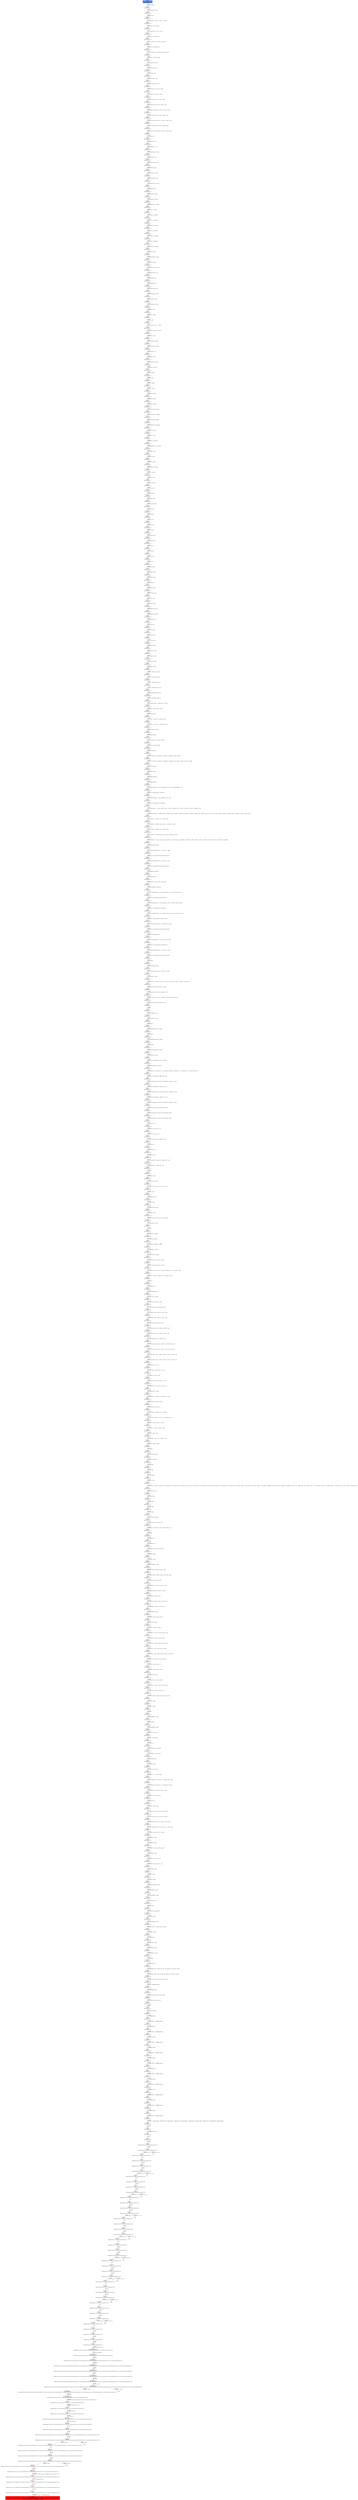 digraph ARG {
node [style="filled" shape="box" color="white"]
3 [fillcolor="cornflowerblue" label="3 @ N63\nmain entry\nAbstractionState: ABS0: true\n ValueAnalysisState: []\n" id="3"]
132 [label="132 @ N107\nmain\nValueAnalysisState: []\n" id="132"]
137 [label="137 @ N108\nmain\nValueAnalysisState: []\n" id="137"]
139 [label="139 @ N109\nmain\nValueAnalysisState: []\n" id="139"]
140 [label="140 @ N110\nmain\nValueAnalysisState: []\n" id="140"]
141 [label="141 @ N111\nmain\nValueAnalysisState: []\n" id="141"]
142 [label="142 @ N112\nmain\nValueAnalysisState: []\n" id="142"]
145 [label="145 @ N113\nmain\nValueAnalysisState: []\n" id="145"]
146 [label="146 @ N114\nmain\nValueAnalysisState: []\n" id="146"]
147 [label="147 @ N115\nmain\nValueAnalysisState: []\n" id="147"]
149 [label="149 @ N116\nmain\nValueAnalysisState: []\n" id="149"]
150 [label="150 @ N117\nmain\nValueAnalysisState: []\n" id="150"]
151 [label="151 @ N118\nmain\nValueAnalysisState: []\n" id="151"]
152 [label="152 @ N119\nmain\nValueAnalysisState: []\n" id="152"]
153 [label="153 @ N120\nmain\nValueAnalysisState: []\n" id="153"]
154 [label="154 @ N121\nmain\nValueAnalysisState: []\n" id="154"]
155 [label="155 @ N122\nmain\nValueAnalysisState: []\n" id="155"]
157 [label="157 @ N123\nmain\nValueAnalysisState: []\n" id="157"]
158 [label="158 @ N124\nmain\nValueAnalysisState: []\n" id="158"]
159 [label="159 @ N125\nmain\nValueAnalysisState: []\n" id="159"]
160 [label="160 @ N126\nmain\nValueAnalysisState: []\n" id="160"]
161 [label="161 @ N127\nmain\nValueAnalysisState: []\n" id="161"]
163 [label="163 @ N128\nmain\nValueAnalysisState: []\n" id="163"]
164 [label="164 @ N129\nmain\nValueAnalysisState: []\n" id="164"]
172 [label="172 @ N130\nmain\nValueAnalysisState: []\n" id="172"]
175 [label="175 @ N131\nmain\nValueAnalysisState: []\n" id="175"]
176 [label="176 @ N132\nmain\nValueAnalysisState: []\n" id="176"]
179 [label="179 @ N133\nmain\nValueAnalysisState: []\n" id="179"]
180 [label="180 @ N134\nmain\nValueAnalysisState: []\n" id="180"]
181 [label="181 @ N135\nmain\nValueAnalysisState: []\n" id="181"]
182 [label="182 @ N136\nmain\nValueAnalysisState: []\n" id="182"]
184 [label="184 @ N137\nmain\nValueAnalysisState: []\n" id="184"]
185 [label="185 @ N138\nmain\nValueAnalysisState: []\n" id="185"]
186 [label="186 @ N139\nmain\nValueAnalysisState: []\n" id="186"]
187 [label="187 @ N140\nmain\nValueAnalysisState: []\n" id="187"]
188 [label="188 @ N141\nmain\nValueAnalysisState: []\n" id="188"]
189 [label="189 @ N142\nmain\nValueAnalysisState: []\n" id="189"]
190 [label="190 @ N143\nmain\nValueAnalysisState: []\n" id="190"]
191 [label="191 @ N144\nmain\nValueAnalysisState: []\n" id="191"]
192 [label="192 @ N145\nmain\nValueAnalysisState: []\n" id="192"]
193 [label="193 @ N146\nmain\nValueAnalysisState: []\n" id="193"]
194 [label="194 @ N147\nmain\nValueAnalysisState: []\n" id="194"]
195 [label="195 @ N148\nmain\nValueAnalysisState: []\n" id="195"]
196 [label="196 @ N149\nmain\nValueAnalysisState: []\n" id="196"]
197 [label="197 @ N150\nmain\nValueAnalysisState: []\n" id="197"]
200 [label="200 @ N151\nmain\nValueAnalysisState: []\n" id="200"]
201 [label="201 @ N152\nmain\nValueAnalysisState: []\n" id="201"]
202 [label="202 @ N153\nmain\nValueAnalysisState: []\n" id="202"]
203 [label="203 @ N154\nmain\nValueAnalysisState: []\n" id="203"]
204 [label="204 @ N155\nmain\nValueAnalysisState: []\n" id="204"]
205 [label="205 @ N156\nmain\nValueAnalysisState: []\n" id="205"]
206 [label="206 @ N157\nmain\nValueAnalysisState: []\n" id="206"]
208 [label="208 @ N158\nmain\nValueAnalysisState: []\n" id="208"]
209 [label="209 @ N159\nmain\nValueAnalysisState: []\n" id="209"]
210 [label="210 @ N160\nmain\nValueAnalysisState: []\n" id="210"]
211 [label="211 @ N161\nmain\nValueAnalysisState: []\n" id="211"]
212 [label="212 @ N162\nmain\nValueAnalysisState: []\n" id="212"]
213 [label="213 @ N163\nmain\nValueAnalysisState: []\n" id="213"]
214 [label="214 @ N164\nmain\nValueAnalysisState: []\n" id="214"]
216 [label="216 @ N165\nmain\nValueAnalysisState: []\n" id="216"]
217 [label="217 @ N166\nmain\nValueAnalysisState: []\n" id="217"]
218 [label="218 @ N167\nmain\nValueAnalysisState: []\n" id="218"]
221 [label="221 @ N168\nmain\nValueAnalysisState: []\n" id="221"]
223 [label="223 @ N169\nmain\nValueAnalysisState: []\n" id="223"]
224 [label="224 @ N170\nmain\nValueAnalysisState: []\n" id="224"]
228 [label="228 @ N171\nmain\nValueAnalysisState: []\n" id="228"]
230 [label="230 @ N172\nmain\nValueAnalysisState: []\n" id="230"]
233 [label="233 @ N173\nmain\nValueAnalysisState: []\n" id="233"]
234 [label="234 @ N174\nmain\nValueAnalysisState: []\n" id="234"]
235 [label="235 @ N175\nmain\nValueAnalysisState: []\n" id="235"]
236 [label="236 @ N176\nmain\nValueAnalysisState: []\n" id="236"]
237 [label="237 @ N177\nmain\nValueAnalysisState: []\n" id="237"]
238 [label="238 @ N178\nmain\nValueAnalysisState: []\n" id="238"]
239 [label="239 @ N179\nmain\nValueAnalysisState: []\n" id="239"]
240 [label="240 @ N180\nmain\nValueAnalysisState: []\n" id="240"]
242 [label="242 @ N181\nmain\nValueAnalysisState: []\n" id="242"]
244 [label="244 @ N182\nmain\nValueAnalysisState: []\n" id="244"]
245 [label="245 @ N183\nmain\nValueAnalysisState: []\n" id="245"]
246 [label="246 @ N184\nmain\nValueAnalysisState: []\n" id="246"]
247 [label="247 @ N185\nmain\nValueAnalysisState: []\n" id="247"]
249 [label="249 @ N186\nmain\nValueAnalysisState: []\n" id="249"]
251 [label="251 @ N187\nmain\nValueAnalysisState: []\n" id="251"]
252 [label="252 @ N188\nmain\nValueAnalysisState: []\n" id="252"]
253 [label="253 @ N189\nmain\nValueAnalysisState: []\n" id="253"]
254 [label="254 @ N190\nmain\nValueAnalysisState: []\n" id="254"]
258 [label="258 @ N191\nmain\nValueAnalysisState: []\n" id="258"]
260 [label="260 @ N192\nmain\nValueAnalysisState: []\n" id="260"]
263 [label="263 @ N193\nmain\nValueAnalysisState: []\n" id="263"]
273 [label="273 @ N194\nmain\nValueAnalysisState: []\n" id="273"]
274 [label="274 @ N195\nmain\nValueAnalysisState: []\n" id="274"]
276 [label="276 @ N196\nmain\nValueAnalysisState: []\n" id="276"]
277 [label="277 @ N197\nmain\nValueAnalysisState: []\n" id="277"]
280 [label="280 @ N198\nmain\nValueAnalysisState: []\n" id="280"]
281 [label="281 @ N199\nmain\nValueAnalysisState: []\n" id="281"]
283 [label="283 @ N200\nmain\nValueAnalysisState: []\n" id="283"]
284 [label="284 @ N201\nmain\nValueAnalysisState: []\n" id="284"]
287 [label="287 @ N202\nmain\nValueAnalysisState: []\n" id="287"]
288 [label="288 @ N203\nmain\nValueAnalysisState: []\n" id="288"]
298 [label="298 @ N204\nmain\nValueAnalysisState: []\n" id="298"]
301 [label="301 @ N205\nmain\nValueAnalysisState: []\n" id="301"]
302 [label="302 @ N206\nmain\nValueAnalysisState: []\n" id="302"]
303 [label="303 @ N207\nmain\nValueAnalysisState: []\n" id="303"]
304 [label="304 @ N208\nmain\nValueAnalysisState: []\n" id="304"]
305 [label="305 @ N209\nmain\nValueAnalysisState: []\n" id="305"]
306 [label="306 @ N210\nmain\nValueAnalysisState: []\n" id="306"]
307 [label="307 @ N211\nmain\nValueAnalysisState: []\n" id="307"]
308 [label="308 @ N212\nmain\nValueAnalysisState: []\n" id="308"]
309 [label="309 @ N213\nmain\nValueAnalysisState: []\n" id="309"]
310 [label="310 @ N214\nmain\nValueAnalysisState: []\n" id="310"]
311 [label="311 @ N215\nmain\nValueAnalysisState: []\n" id="311"]
312 [label="312 @ N216\nmain\nValueAnalysisState: []\n" id="312"]
313 [label="313 @ N217\nmain\nValueAnalysisState: []\n" id="313"]
314 [label="314 @ N218\nmain\nValueAnalysisState: []\n" id="314"]
315 [label="315 @ N219\nmain\nValueAnalysisState: []\n" id="315"]
316 [label="316 @ N220\nmain\nValueAnalysisState: []\n" id="316"]
317 [label="317 @ N221\nmain\nValueAnalysisState: []\n" id="317"]
318 [label="318 @ N222\nmain\nValueAnalysisState: []\n" id="318"]
319 [label="319 @ N223\nmain\nValueAnalysisState: []\n" id="319"]
322 [label="322 @ N224\nmain\nValueAnalysisState: []\n" id="322"]
329 [label="329 @ N225\nmain\nValueAnalysisState: []\n" id="329"]
330 [label="330 @ N226\nmain\nValueAnalysisState: []\n" id="330"]
331 [label="331 @ N227\nmain\nValueAnalysisState: []\n" id="331"]
333 [label="333 @ N228\nmain\nValueAnalysisState: []\n" id="333"]
334 [label="334 @ N229\nmain\nValueAnalysisState: []\n" id="334"]
335 [label="335 @ N230\nmain\nValueAnalysisState: []\n" id="335"]
338 [label="338 @ N231\nmain\nValueAnalysisState: []\n" id="338"]
341 [label="341 @ N232\nmain\nValueAnalysisState: []\n" id="341"]
344 [label="344 @ N233\nmain\nValueAnalysisState: []\n" id="344"]
346 [label="346 @ N234\nmain\nValueAnalysisState: []\n" id="346"]
361 [label="361 @ N235\nmain\nValueAnalysisState: []\n" id="361"]
362 [label="362 @ N236\nmain\nValueAnalysisState: []\n" id="362"]
363 [label="363 @ N237\nmain\nValueAnalysisState: []\n" id="363"]
364 [label="364 @ N238\nmain\nValueAnalysisState: []\n" id="364"]
365 [label="365 @ N239\nmain\nValueAnalysisState: []\n" id="365"]
366 [label="366 @ N240\nmain\nValueAnalysisState: []\n" id="366"]
367 [label="367 @ N241\nmain\nValueAnalysisState: []\n" id="367"]
368 [label="368 @ N242\nmain\nValueAnalysisState: []\n" id="368"]
369 [label="369 @ N243\nmain\nValueAnalysisState: []\n" id="369"]
370 [label="370 @ N244\nmain\nValueAnalysisState: []\n" id="370"]
371 [label="371 @ N245\nmain\nValueAnalysisState: []\n" id="371"]
372 [label="372 @ N246\nmain\nValueAnalysisState: []\n" id="372"]
373 [label="373 @ N247\nmain\nValueAnalysisState: []\n" id="373"]
374 [label="374 @ N248\nmain\nValueAnalysisState: []\n" id="374"]
375 [label="375 @ N249\nmain\nValueAnalysisState: []\n" id="375"]
376 [label="376 @ N250\nmain\nValueAnalysisState: []\n" id="376"]
378 [label="378 @ N251\nmain\nValueAnalysisState: []\n" id="378"]
380 [label="380 @ N252\nmain\nValueAnalysisState: []\n" id="380"]
381 [label="381 @ N253\nmain\nValueAnalysisState: []\n" id="381"]
384 [label="384 @ N254\nmain\nValueAnalysisState: []\n" id="384"]
386 [label="386 @ N255\nmain\nValueAnalysisState: []\n" id="386"]
388 [label="388 @ N256\nmain\nValueAnalysisState: []\n" id="388"]
389 [label="389 @ N257\nmain\nValueAnalysisState: []\n" id="389"]
390 [label="390 @ N258\nmain\nValueAnalysisState: []\n" id="390"]
391 [label="391 @ N259\nmain\nValueAnalysisState: []\n" id="391"]
392 [label="392 @ N260\nmain\nValueAnalysisState: []\n" id="392"]
394 [label="394 @ N261\nmain\nValueAnalysisState: []\n" id="394"]
395 [label="395 @ N262\nmain\nValueAnalysisState: []\n" id="395"]
396 [label="396 @ N263\nmain\nValueAnalysisState: []\n" id="396"]
397 [label="397 @ N264\nmain\nValueAnalysisState: []\n" id="397"]
398 [label="398 @ N265\nmain\nValueAnalysisState: []\n" id="398"]
399 [label="399 @ N266\nmain\nValueAnalysisState: []\n" id="399"]
400 [label="400 @ N267\nmain\nValueAnalysisState: []\n" id="400"]
401 [label="401 @ N268\nmain\nValueAnalysisState: []\n" id="401"]
402 [label="402 @ N269\nmain\nValueAnalysisState: []\n" id="402"]
403 [label="403 @ N270\nmain\nValueAnalysisState: []\n" id="403"]
404 [label="404 @ N271\nmain\nValueAnalysisState: []\n" id="404"]
405 [label="405 @ N272\nmain\nValueAnalysisState: []\n" id="405"]
406 [label="406 @ N273\nmain\nValueAnalysisState: []\n" id="406"]
407 [label="407 @ N274\nmain\nValueAnalysisState: []\n" id="407"]
408 [label="408 @ N275\nmain\nValueAnalysisState: []\n" id="408"]
409 [label="409 @ N276\nmain\nValueAnalysisState: []\n" id="409"]
410 [label="410 @ N277\nmain\nValueAnalysisState: []\n" id="410"]
411 [label="411 @ N278\nmain\nValueAnalysisState: []\n" id="411"]
412 [label="412 @ N279\nmain\nValueAnalysisState: []\n" id="412"]
413 [label="413 @ N280\nmain\nValueAnalysisState: []\n" id="413"]
414 [label="414 @ N281\nmain\nValueAnalysisState: []\n" id="414"]
415 [label="415 @ N282\nmain\nValueAnalysisState: []\n" id="415"]
416 [label="416 @ N283\nmain\nValueAnalysisState: []\n" id="416"]
417 [label="417 @ N284\nmain\nValueAnalysisState: []\n" id="417"]
418 [label="418 @ N285\nmain\nValueAnalysisState: []\n" id="418"]
419 [label="419 @ N286\nmain\nValueAnalysisState: []\n" id="419"]
420 [label="420 @ N287\nmain\nValueAnalysisState: []\n" id="420"]
421 [label="421 @ N288\nmain\nValueAnalysisState: []\n" id="421"]
422 [label="422 @ N289\nmain\nValueAnalysisState: []\n" id="422"]
423 [label="423 @ N290\nmain\nValueAnalysisState: []\n" id="423"]
424 [label="424 @ N291\nmain\nValueAnalysisState: []\n" id="424"]
425 [label="425 @ N292\nmain\nValueAnalysisState: []\n" id="425"]
426 [label="426 @ N293\nmain\nValueAnalysisState: []\n" id="426"]
427 [label="427 @ N294\nmain\nValueAnalysisState: []\n" id="427"]
428 [label="428 @ N295\nmain\nValueAnalysisState: []\n" id="428"]
429 [label="429 @ N296\nmain\nValueAnalysisState: []\n" id="429"]
430 [label="430 @ N297\nmain\nValueAnalysisState: []\n" id="430"]
431 [label="431 @ N298\nmain\nValueAnalysisState: []\n" id="431"]
432 [label="432 @ N299\nmain\nValueAnalysisState: []\n" id="432"]
433 [label="433 @ N300\nmain\nValueAnalysisState: []\n" id="433"]
434 [label="434 @ N301\nmain\nValueAnalysisState: []\n" id="434"]
435 [label="435 @ N302\nmain\nValueAnalysisState: []\n" id="435"]
436 [label="436 @ N303\nmain\nValueAnalysisState: []\n" id="436"]
437 [label="437 @ N304\nmain\nValueAnalysisState: []\n" id="437"]
438 [label="438 @ N305\nmain\nValueAnalysisState: []\n" id="438"]
439 [label="439 @ N306\nmain\nValueAnalysisState: []\n" id="439"]
440 [label="440 @ N307\nmain\nValueAnalysisState: []\n" id="440"]
441 [label="441 @ N308\nmain\nValueAnalysisState: []\n" id="441"]
442 [label="442 @ N309\nmain\nValueAnalysisState: []\n" id="442"]
443 [label="443 @ N310\nmain\nValueAnalysisState: []\n" id="443"]
444 [label="444 @ N311\nmain\nValueAnalysisState: []\n" id="444"]
445 [label="445 @ N312\nmain\nValueAnalysisState: []\n" id="445"]
446 [label="446 @ N313\nmain\nValueAnalysisState: []\n" id="446"]
447 [label="447 @ N314\nmain\nValueAnalysisState: []\n" id="447"]
448 [label="448 @ N315\nmain\nValueAnalysisState: []\n" id="448"]
449 [label="449 @ N316\nmain\nValueAnalysisState: []\n" id="449"]
450 [label="450 @ N317\nmain\nValueAnalysisState: []\n" id="450"]
451 [label="451 @ N318\nmain\nValueAnalysisState: []\n" id="451"]
452 [label="452 @ N319\nmain\nValueAnalysisState: []\n" id="452"]
453 [label="453 @ N320\nmain\nValueAnalysisState: []\n" id="453"]
454 [label="454 @ N321\nmain\nValueAnalysisState: []\n" id="454"]
455 [label="455 @ N322\nmain\nValueAnalysisState: []\n" id="455"]
456 [label="456 @ N323\nmain\nValueAnalysisState: []\n" id="456"]
457 [label="457 @ N324\nmain\nValueAnalysisState: []\n" id="457"]
458 [label="458 @ N325\nmain\nValueAnalysisState: []\n" id="458"]
459 [label="459 @ N326\nmain\nValueAnalysisState: []\n" id="459"]
460 [label="460 @ N327\nmain\nValueAnalysisState: []\n" id="460"]
461 [label="461 @ N328\nmain\nValueAnalysisState: []\n" id="461"]
462 [label="462 @ N329\nmain\nValueAnalysisState: []\n" id="462"]
463 [label="463 @ N330\nmain\nValueAnalysisState: []\n" id="463"]
464 [label="464 @ N331\nmain\nValueAnalysisState: []\n" id="464"]
465 [label="465 @ N332\nmain\nValueAnalysisState: []\n" id="465"]
466 [label="466 @ N333\nmain\nValueAnalysisState: []\n" id="466"]
467 [label="467 @ N334\nmain\nValueAnalysisState: []\n" id="467"]
468 [label="468 @ N335\nmain\nValueAnalysisState: []\n" id="468"]
469 [label="469 @ N336\nmain\nValueAnalysisState: []\n" id="469"]
470 [label="470 @ N337\nmain\nValueAnalysisState: []\n" id="470"]
471 [label="471 @ N338\nmain\nValueAnalysisState: []\n" id="471"]
472 [label="472 @ N339\nmain\nValueAnalysisState: []\n" id="472"]
473 [label="473 @ N340\nmain\nValueAnalysisState: []\n" id="473"]
474 [label="474 @ N341\nmain\nValueAnalysisState: []\n" id="474"]
475 [label="475 @ N342\nmain\nValueAnalysisState: []\n" id="475"]
476 [label="476 @ N343\nmain\nValueAnalysisState: []\n" id="476"]
477 [label="477 @ N344\nmain\nValueAnalysisState: []\n" id="477"]
478 [label="478 @ N345\nmain\nValueAnalysisState: []\n" id="478"]
479 [label="479 @ N346\nmain\nValueAnalysisState: []\n" id="479"]
480 [label="480 @ N347\nmain\nValueAnalysisState: []\n" id="480"]
481 [label="481 @ N348\nmain\nValueAnalysisState: []\n" id="481"]
482 [label="482 @ N349\nmain\nValueAnalysisState: []\n" id="482"]
483 [label="483 @ N350\nmain\nValueAnalysisState: []\n" id="483"]
484 [label="484 @ N351\nmain\nValueAnalysisState: []\n" id="484"]
485 [label="485 @ N352\nmain\nValueAnalysisState: []\n" id="485"]
486 [label="486 @ N353\nmain\nValueAnalysisState: []\n" id="486"]
487 [label="487 @ N354\nmain\nValueAnalysisState: []\n" id="487"]
488 [label="488 @ N355\nmain\nValueAnalysisState: []\n" id="488"]
489 [label="489 @ N356\nmain\nValueAnalysisState: []\n" id="489"]
490 [label="490 @ N357\nmain\nValueAnalysisState: []\n" id="490"]
491 [label="491 @ N358\nmain\nValueAnalysisState: []\n" id="491"]
492 [label="492 @ N359\nmain\nValueAnalysisState: []\n" id="492"]
493 [label="493 @ N360\nmain\nValueAnalysisState: []\n" id="493"]
494 [label="494 @ N361\nmain\nValueAnalysisState: []\n" id="494"]
495 [label="495 @ N362\nmain\nValueAnalysisState: []\n" id="495"]
496 [label="496 @ N363\nmain\nValueAnalysisState: []\n" id="496"]
497 [label="497 @ N364\nmain\nValueAnalysisState: []\n" id="497"]
499 [label="499 @ N365\nmain\nValueAnalysisState: []\n" id="499"]
500 [label="500 @ N366\nmain\nValueAnalysisState: []\n" id="500"]
501 [label="501 @ N367\nmain\nValueAnalysisState: []\n" id="501"]
502 [label="502 @ N368\nmain\nValueAnalysisState: []\n" id="502"]
503 [label="503 @ N369\nmain\nValueAnalysisState: []\n" id="503"]
504 [label="504 @ N370\nmain\nValueAnalysisState: []\n" id="504"]
505 [label="505 @ N371\nmain\nValueAnalysisState: []\n" id="505"]
506 [label="506 @ N372\nmain\nValueAnalysisState: []\n" id="506"]
507 [label="507 @ N373\nmain\nValueAnalysisState: []\n" id="507"]
508 [label="508 @ N374\nmain\nValueAnalysisState: []\n" id="508"]
509 [label="509 @ N375\nmain\nValueAnalysisState: []\n" id="509"]
510 [label="510 @ N376\nmain\nValueAnalysisState: []\n" id="510"]
511 [label="511 @ N377\nmain\nValueAnalysisState: []\n" id="511"]
512 [label="512 @ N378\nmain\nValueAnalysisState: []\n" id="512"]
513 [label="513 @ N379\nmain\nValueAnalysisState: []\n" id="513"]
514 [label="514 @ N380\nmain\nValueAnalysisState: []\n" id="514"]
515 [label="515 @ N381\nmain\nValueAnalysisState: []\n" id="515"]
516 [label="516 @ N382\nmain\nValueAnalysisState: []\n" id="516"]
517 [label="517 @ N383\nmain\nValueAnalysisState: []\n" id="517"]
518 [label="518 @ N384\nmain\nValueAnalysisState: []\n" id="518"]
519 [label="519 @ N385\nmain\nValueAnalysisState: []\n" id="519"]
520 [label="520 @ N386\nmain\nValueAnalysisState: []\n" id="520"]
521 [label="521 @ N387\nmain\nValueAnalysisState: []\n" id="521"]
522 [label="522 @ N388\nmain\nValueAnalysisState: []\n" id="522"]
523 [label="523 @ N389\nmain\nValueAnalysisState: []\n" id="523"]
524 [label="524 @ N390\nmain\nValueAnalysisState: []\n" id="524"]
525 [label="525 @ N391\nmain\nValueAnalysisState: []\n" id="525"]
531 [label="531 @ N392\nmain\nValueAnalysisState: []\n" id="531"]
551 [label="551 @ N393\nmain\nValueAnalysisState: []\n" id="551"]
554 [label="554 @ N394\nmain\nValueAnalysisState: []\n" id="554"]
556 [label="556 @ N395\nmain\nValueAnalysisState: []\n" id="556"]
559 [label="559 @ N396\nmain\nValueAnalysisState: []\n" id="559"]
562 [label="562 @ N397\nmain\nValueAnalysisState: []\n" id="562"]
563 [label="563 @ N398\nmain\nValueAnalysisState: []\n" id="563"]
564 [label="564 @ N399\nmain\nValueAnalysisState: []\n" id="564"]
565 [label="565 @ N400\nmain\nValueAnalysisState: []\n" id="565"]
567 [label="567 @ N401\nmain\nValueAnalysisState: []\n" id="567"]
568 [label="568 @ N402\nmain\nValueAnalysisState: []\n" id="568"]
569 [label="569 @ N403\nmain\nValueAnalysisState: []\n" id="569"]
571 [label="571 @ N404\nmain\nValueAnalysisState: []\n" id="571"]
572 [label="572 @ N405\nmain\nValueAnalysisState: []\n" id="572"]
573 [label="573 @ N406\nmain\nValueAnalysisState: []\n" id="573"]
574 [label="574 @ N407\nmain\nValueAnalysisState: []\n" id="574"]
575 [label="575 @ N408\nmain\nValueAnalysisState: []\n" id="575"]
576 [label="576 @ N409\nmain\nValueAnalysisState: []\n" id="576"]
577 [label="577 @ N410\nmain\nValueAnalysisState: []\n" id="577"]
578 [label="578 @ N411\nmain\nValueAnalysisState: []\n" id="578"]
579 [label="579 @ N412\nmain\nValueAnalysisState: []\n" id="579"]
580 [label="580 @ N413\nmain\nValueAnalysisState: []\n" id="580"]
581 [label="581 @ N414\nmain\nValueAnalysisState: []\n" id="581"]
582 [label="582 @ N415\nmain\nValueAnalysisState: []\n" id="582"]
583 [label="583 @ N416\nmain\nValueAnalysisState: []\n" id="583"]
584 [label="584 @ N417\nmain\nValueAnalysisState: []\n" id="584"]
585 [label="585 @ N418\nmain\nValueAnalysisState: []\n" id="585"]
586 [label="586 @ N419\nmain\nValueAnalysisState: []\n" id="586"]
587 [label="587 @ N420\nmain\nValueAnalysisState: []\n" id="587"]
588 [label="588 @ N421\nmain\nValueAnalysisState: []\n" id="588"]
589 [label="589 @ N422\nmain\nValueAnalysisState: []\n" id="589"]
590 [label="590 @ N423\nmain\nValueAnalysisState: []\n" id="590"]
591 [label="591 @ N424\nmain\nValueAnalysisState: []\n" id="591"]
592 [label="592 @ N425\nmain\nValueAnalysisState: []\n" id="592"]
593 [label="593 @ N426\nmain\nValueAnalysisState: []\n" id="593"]
595 [label="595 @ N427\nmain\nValueAnalysisState: []\n" id="595"]
597 [label="597 @ N428\nmain\nValueAnalysisState: []\n" id="597"]
598 [label="598 @ N429\nmain\nValueAnalysisState: []\n" id="598"]
599 [label="599 @ N430\nmain\nValueAnalysisState: []\n" id="599"]
600 [label="600 @ N431\nmain\nValueAnalysisState: []\n" id="600"]
602 [label="602 @ N432\nmain\nValueAnalysisState: []\n" id="602"]
603 [label="603 @ N433\nmain\nValueAnalysisState: []\n" id="603"]
604 [label="604 @ N434\nmain\nValueAnalysisState: []\n" id="604"]
605 [label="605 @ N435\nmain\nValueAnalysisState: []\n" id="605"]
607 [label="607 @ N436\nmain\nValueAnalysisState: []\n" id="607"]
608 [label="608 @ N437\nmain\nValueAnalysisState: []\n" id="608"]
609 [label="609 @ N438\nmain\nValueAnalysisState: []\n" id="609"]
610 [label="610 @ N439\nmain\nValueAnalysisState: []\n" id="610"]
612 [label="612 @ N440\nmain\nValueAnalysisState: []\n" id="612"]
615 [label="615 @ N441\nmain\nValueAnalysisState: []\n" id="615"]
616 [label="616 @ N442\nmain\nValueAnalysisState: []\n" id="616"]
618 [label="618 @ N443\nmain\nValueAnalysisState: []\n" id="618"]
619 [label="619 @ N444\nmain\nValueAnalysisState: []\n" id="619"]
622 [label="622 @ N445\nmain\nValueAnalysisState: []\n" id="622"]
623 [label="623 @ N446\nmain\nValueAnalysisState: []\n" id="623"]
624 [label="624 @ N447\nmain\nValueAnalysisState: []\n" id="624"]
625 [label="625 @ N448\nmain\nValueAnalysisState: []\n" id="625"]
627 [label="627 @ N449\nmain\nValueAnalysisState: []\n" id="627"]
629 [label="629 @ N450\nmain\nValueAnalysisState: []\n" id="629"]
630 [label="630 @ N451\nmain\nValueAnalysisState: []\n" id="630"]
633 [label="633 @ N452\nmain\nValueAnalysisState: []\n" id="633"]
634 [label="634 @ N453\nmain\nValueAnalysisState: []\n" id="634"]
636 [label="636 @ N454\nmain\nValueAnalysisState: []\n" id="636"]
638 [label="638 @ N455\nmain\nValueAnalysisState: []\n" id="638"]
641 [label="641 @ N456\nmain\nValueAnalysisState: []\n" id="641"]
642 [label="642 @ N457\nmain\nValueAnalysisState: []\n" id="642"]
643 [label="643 @ N458\nmain\nValueAnalysisState: []\n" id="643"]
644 [label="644 @ N459\nmain\nValueAnalysisState: []\n" id="644"]
651 [label="651 @ N460\nmain\nValueAnalysisState: []\n" id="651"]
658 [label="658 @ N461\nmain\nValueAnalysisState: []\n" id="658"]
661 [label="661 @ N462\nmain\nValueAnalysisState: []\n" id="661"]
667 [label="667 @ N463\nmain\nValueAnalysisState: []\n" id="667"]
669 [label="669 @ N464\nmain\nValueAnalysisState: []\n" id="669"]
670 [label="670 @ N465\nmain\nValueAnalysisState: []\n" id="670"]
671 [label="671 @ N466\nmain\nValueAnalysisState: []\n" id="671"]
672 [label="672 @ N467\nmain\nValueAnalysisState: []\n" id="672"]
673 [label="673 @ N468\nmain\nValueAnalysisState: []\n" id="673"]
675 [label="675 @ N469\nmain\nValueAnalysisState: []\n" id="675"]
677 [label="677 @ N470\nmain\nValueAnalysisState: []\n" id="677"]
678 [label="678 @ N471\nmain\nValueAnalysisState: []\n" id="678"]
679 [label="679 @ N472\nmain\nValueAnalysisState: []\n" id="679"]
681 [label="681 @ N473\nmain\nValueAnalysisState: []\n" id="681"]
682 [label="682 @ N474\nmain\nValueAnalysisState: []\n" id="682"]
683 [label="683 @ N475\nmain\nValueAnalysisState: []\n" id="683"]
684 [label="684 @ N476\nmain\nValueAnalysisState: []\n" id="684"]
685 [label="685 @ N477\nmain\nValueAnalysisState: []\n" id="685"]
686 [label="686 @ N478\nmain\nValueAnalysisState: []\n" id="686"]
687 [label="687 @ N479\nmain\nValueAnalysisState: []\n" id="687"]
688 [label="688 @ N480\nmain\nValueAnalysisState: []\n" id="688"]
689 [label="689 @ N481\nmain\nValueAnalysisState: []\n" id="689"]
690 [label="690 @ N482\nmain\nValueAnalysisState: []\n" id="690"]
691 [label="691 @ N483\nmain\nValueAnalysisState: []\n" id="691"]
692 [label="692 @ N484\nmain\nValueAnalysisState: []\n" id="692"]
693 [label="693 @ N485\nmain\nValueAnalysisState: []\n" id="693"]
694 [label="694 @ N486\nmain\nValueAnalysisState: []\n" id="694"]
695 [label="695 @ N487\nmain\nValueAnalysisState: []\n" id="695"]
701 [label="701 @ N488\nmain\nValueAnalysisState: []\n" id="701"]
712 [label="712 @ N64\nmain\nValueAnalysisState: []\n" id="712"]
740 [label="740 @ N65\nmain\nValueAnalysisState: []\n" id="740"]
741 [label="741 @ N66\nmain\nValueAnalysisState: []\n" id="741"]
742 [label="742 @ N67\nmain\nValueAnalysisState: []\n" id="742"]
743 [label="743 @ N68\nmain\nValueAnalysisState: []\n" id="743"]
744 [label="744 @ N69\nmain\nValueAnalysisState: []\n" id="744"]
745 [label="745 @ N70\nmain\nValueAnalysisState: []\n" id="745"]
746 [label="746 @ N71\nmain\nValueAnalysisState: []\n" id="746"]
772 [label="772 @ N72\nmain\nValueAnalysisState: []\n" id="772"]
778 [label="778 @ N73\nmain\nValueAnalysisState: []\n" id="778"]
790 [label="790 @ N74\nmain\nValueAnalysisState: []\n" id="790"]
793 [label="793 @ N75\nmain\nValueAnalysisState: []\n" id="793"]
804 [label="804 @ N76\nmain\nValueAnalysisState: []\n" id="804"]
812 [label="812 @ N77\nmain\nValueAnalysisState: []\n" id="812"]
822 [label="822 @ N78\nmain\nValueAnalysisState: []\n" id="822"]
826 [label="826 @ N79\nmain\nValueAnalysisState: []\n" id="826"]
835 [label="835 @ N80\nmain\nValueAnalysisState: []\n" id="835"]
839 [label="839 @ N81\nmain\nValueAnalysisState: []\n" id="839"]
844 [label="844 @ N82\nmain\nValueAnalysisState: []\n" id="844"]
849 [label="849 @ N83\nmain\nValueAnalysisState: []\n" id="849"]
859 [label="859 @ N84\nmain\nValueAnalysisState: []\n" id="859"]
916 [label="916 @ N85\nmain\nValueAnalysisState: []\n" id="916"]
917 [label="917 @ N86\nmain\nValueAnalysisState: []\n" id="917"]
918 [label="918 @ N87\nmain\nValueAnalysisState: []\n" id="918"]
919 [label="919 @ N88\nmain\nValueAnalysisState: []\n" id="919"]
920 [label="920 @ N89\nmain\nValueAnalysisState: [main::i=NumericValue[number=0] (int)]\n" id="920"]
921 [label="921 @ N91\nmain\nValueAnalysisState: [main::i=NumericValue[number=0] (int)]\n" id="921"]
922 [label="922 @ N93\nmain\nValueAnalysisState: [main::i=NumericValue[number=0] (int)]\n" id="922"]
924 [label="924 @ N90\nmain\nValueAnalysisState: [main::i=NumericValue[number=0] (int)]\n" id="924"]
2432 [label="2432 @ N89\nmain\nValueAnalysisState: [main::i=NumericValue[number=1] (int)]\n" id="2432"]
2433 [label="2433 @ N91\nmain\nValueAnalysisState: [main::i=NumericValue[number=1] (int)]\n" id="2433"]
2434 [label="2434 @ N93\nmain\nValueAnalysisState: [main::i=NumericValue[number=1] (int)]\n" id="2434"]
2436 [label="2436 @ N90\nmain\nValueAnalysisState: [main::i=NumericValue[number=1] (int)]\n" id="2436"]
3340 [label="3340 @ N89\nmain\nValueAnalysisState: [main::i=NumericValue[number=2] (int)]\n" id="3340"]
3341 [label="3341 @ N91\nmain\nValueAnalysisState: [main::i=NumericValue[number=2] (int)]\n" id="3341"]
3342 [label="3342 @ N93\nmain\nValueAnalysisState: [main::i=NumericValue[number=2] (int)]\n" id="3342"]
3344 [label="3344 @ N90\nmain\nValueAnalysisState: [main::i=NumericValue[number=2] (int)]\n" id="3344"]
5094 [label="5094 @ N89\nmain\nValueAnalysisState: [main::i=NumericValue[number=3] (int)]\n" id="5094"]
5095 [label="5095 @ N91\nmain\nValueAnalysisState: [main::i=NumericValue[number=3] (int)]\n" id="5095"]
5096 [label="5096 @ N93\nmain\nValueAnalysisState: [main::i=NumericValue[number=3] (int)]\n" id="5096"]
5098 [label="5098 @ N90\nmain\nValueAnalysisState: [main::i=NumericValue[number=3] (int)]\n" id="5098"]
8093 [label="8093 @ N89\nmain\nValueAnalysisState: [main::i=NumericValue[number=4] (int)]\n" id="8093"]
8094 [label="8094 @ N91\nmain\nValueAnalysisState: [main::i=NumericValue[number=4] (int)]\n" id="8094"]
8095 [label="8095 @ N93\nmain\nValueAnalysisState: [main::i=NumericValue[number=4] (int)]\n" id="8095"]
8097 [label="8097 @ N90\nmain\nValueAnalysisState: [main::i=NumericValue[number=4] (int)]\n" id="8097"]
12847 [label="12847 @ N89\nmain\nValueAnalysisState: [main::i=NumericValue[number=5] (int)]\n" id="12847"]
12848 [label="12848 @ N91\nmain\nValueAnalysisState: [main::i=NumericValue[number=5] (int)]\n" id="12848"]
12849 [label="12849 @ N93\nmain\nValueAnalysisState: [main::i=NumericValue[number=5] (int)]\n" id="12849"]
12851 [label="12851 @ N90\nmain\nValueAnalysisState: [main::i=NumericValue[number=5] (int)]\n" id="12851"]
19938 [label="19938 @ N89\nmain\nValueAnalysisState: [main::i=NumericValue[number=6] (int)]\n" id="19938"]
19939 [label="19939 @ N91\nmain\nValueAnalysisState: [main::i=NumericValue[number=6] (int)]\n" id="19939"]
19940 [label="19940 @ N93\nmain\nValueAnalysisState: [main::i=NumericValue[number=6] (int)]\n" id="19940"]
19942 [label="19942 @ N90\nmain\nValueAnalysisState: [main::i=NumericValue[number=6] (int)]\n" id="19942"]
30032 [label="30032 @ N89\nmain\nValueAnalysisState: [main::i=NumericValue[number=7] (int)]\n" id="30032"]
30033 [label="30033 @ N91\nmain\nValueAnalysisState: [main::i=NumericValue[number=7] (int)]\n" id="30033"]
30034 [label="30034 @ N93\nmain\nValueAnalysisState: [main::i=NumericValue[number=7] (int)]\n" id="30034"]
30036 [label="30036 @ N90\nmain\nValueAnalysisState: [main::i=NumericValue[number=7] (int)]\n" id="30036"]
43879 [label="43879 @ N89\nmain\nValueAnalysisState: [main::i=NumericValue[number=8] (int)]\n" id="43879"]
43880 [label="43880 @ N91\nmain\nValueAnalysisState: [main::i=NumericValue[number=8] (int)]\n" id="43880"]
43881 [label="43881 @ N93\nmain\nValueAnalysisState: [main::i=NumericValue[number=8] (int)]\n" id="43881"]
43883 [label="43883 @ N90\nmain\nValueAnalysisState: [main::i=NumericValue[number=8] (int)]\n" id="43883"]
62313 [label="62313 @ N89\nmain\nValueAnalysisState: [main::i=NumericValue[number=9] (int)]\n" id="62313"]
62314 [label="62314 @ N92\nmain\nValueAnalysisState: [main::i=NumericValue[number=9] (int)]\n" id="62314"]
62315 [label="62315 @ N94\nmain\nValueAnalysisState: [main::i=NumericValue[number=9] (int)]\n" id="62315"]
62316 [label="62316 @ N31\nbinary_search_function entry\nValueAnalysisState: [binary_search_function::size=NumericValue[number=10] (int), main::i=NumericValue[number=9] (int)]\n" id="62316"]
62317 [label="62317 @ N32\nbinary_search_function\nValueAnalysisState: [binary_search_function::size=NumericValue[number=10] (int), main::i=NumericValue[number=9] (int)]\n" id="62317"]
62318 [label="62318 @ N33\nbinary_search_function\nValueAnalysisState: [binary_search_function::low=NumericValue[number=0] (int), binary_search_function::size=NumericValue[number=10] (int), main::i=NumericValue[number=9] (int)]\n" id="62318"]
62319 [label="62319 @ N34\nbinary_search_function\nValueAnalysisState: [binary_search_function::high=NumericValue[number=9] (int), binary_search_function::low=NumericValue[number=0] (int), binary_search_function::size=NumericValue[number=10] (int), main::i=NumericValue[number=9] (int)]\n" id="62319"]
62320 [label="62320 @ N35\nbinary_search_function\nValueAnalysisState: [binary_search_function::high=NumericValue[number=9] (int), binary_search_function::low=NumericValue[number=0] (int), binary_search_function::size=NumericValue[number=10] (int), main::i=NumericValue[number=9] (int)]\n" id="62320"]
62321 [label="62321 @ N36\nbinary_search_function\nValueAnalysisState: [binary_search_function::high=NumericValue[number=9] (int), binary_search_function::low=NumericValue[number=0] (int), binary_search_function::size=NumericValue[number=10] (int), main::i=NumericValue[number=9] (int)]\n" id="62321"]
62322 [label="62322 @ N37\nbinary_search_function\nValueAnalysisState: [binary_search_function::high=NumericValue[number=9] (int), binary_search_function::low=NumericValue[number=0] (int), binary_search_function::size=NumericValue[number=10] (int), main::i=NumericValue[number=9] (int)]\n" id="62322"]
62323 [label="62323 @ N39\nbinary_search_function\nValueAnalysisState: [binary_search_function::high=NumericValue[number=9] (int), binary_search_function::low=NumericValue[number=0] (int), binary_search_function::mid=NumericValue[number=4] (int), binary_search_function::size=NumericValue[number=10] (int), main::i=NumericValue[number=9] (int)]\n" id="62323"]
62324 [label="62324 @ N41\nbinary_search_function\nValueAnalysisState: [binary_search_function::high=NumericValue[number=9] (int), binary_search_function::low=NumericValue[number=0] (int), binary_search_function::mid=NumericValue[number=4] (int), binary_search_function::size=NumericValue[number=10] (int), main::i=NumericValue[number=9] (int)]\n" id="62324"]
62491 [label="62491 @ N30\nbinary_search_function exit\nValueAnalysisState: [binary_search_function::__retval__=NumericValue[number=4] (int), main::i=NumericValue[number=9] (int)]\n" id="62491"]
62510 [label="62510 @ N95\nmain\nValueAnalysisState: [main::i=NumericValue[number=9] (int), main::result=NumericValue[number=4] (int)]\n" id="62510"]
62520 [label="62520 @ N96\nmain\nValueAnalysisState: [main::i=NumericValue[number=9] (int), main::result=NumericValue[number=4] (int)]\n" id="62520"]
62530 [label="62530 @ N99\nmain\nValueAnalysisState: [main::i=NumericValue[number=9] (int), main::result=NumericValue[number=4] (int)]\n" id="62530"]
62540 [label="62540 @ N51\ndumb_sort entry\nValueAnalysisState: [dumb_sort::len=NumericValue[number=10] (int), main::i=NumericValue[number=9] (int), main::result=NumericValue[number=4] (int)]\n" id="62540"]
62541 [label="62541 @ N52\ndumb_sort\nValueAnalysisState: [dumb_sort::len=NumericValue[number=10] (int), main::i=NumericValue[number=9] (int), main::result=NumericValue[number=4] (int)]\n" id="62541"]
62542 [label="62542 @ N53\ndumb_sort\nValueAnalysisState: [dumb_sort::len=NumericValue[number=10] (int), main::i=NumericValue[number=9] (int), main::result=NumericValue[number=4] (int)]\n" id="62542"]
62543 [label="62543 @ N54\ndumb_sort\nValueAnalysisState: [dumb_sort::i=NumericValue[number=0] (int), dumb_sort::len=NumericValue[number=10] (int), main::i=NumericValue[number=9] (int), main::result=NumericValue[number=4] (int)]\n" id="62543"]
62544 [label="62544 @ N56\ndumb_sort\nValueAnalysisState: [dumb_sort::i=NumericValue[number=0] (int), dumb_sort::len=NumericValue[number=10] (int), main::i=NumericValue[number=9] (int), main::result=NumericValue[number=4] (int)]\n" id="62544"]
62546 [label="62546 @ N58\ndumb_sort\nValueAnalysisState: [dumb_sort::i=NumericValue[number=0] (int), dumb_sort::len=NumericValue[number=10] (int), main::i=NumericValue[number=9] (int), main::result=NumericValue[number=4] (int)]\n" id="62546"]
62547 [label="62547 @ N55\ndumb_sort\nValueAnalysisState: [dumb_sort::i=NumericValue[number=0] (int), dumb_sort::len=NumericValue[number=10] (int), main::i=NumericValue[number=9] (int), main::result=NumericValue[number=4] (int)]\n" id="62547"]
62548 [label="62548 @ N54\ndumb_sort\nValueAnalysisState: [dumb_sort::i=NumericValue[number=1] (int), dumb_sort::len=NumericValue[number=10] (int), main::i=NumericValue[number=9] (int), main::result=NumericValue[number=4] (int)]\n" id="62548"]
62549 [label="62549 @ N56\ndumb_sort\nValueAnalysisState: [dumb_sort::i=NumericValue[number=1] (int), dumb_sort::len=NumericValue[number=10] (int), main::i=NumericValue[number=9] (int), main::result=NumericValue[number=4] (int)]\n" id="62549"]
62550 [label="62550 @ N59\ndumb_sort\nValueAnalysisState: [dumb_sort::i=NumericValue[number=1] (int), dumb_sort::len=NumericValue[number=10] (int), main::i=NumericValue[number=9] (int), main::result=NumericValue[number=4] (int)]\n" id="62550"]
62596 [label="62596 @ N50\ndumb_sort exit\nValueAnalysisState: [dumb_sort::__retval__=NumericValue[number=1] (int), main::i=NumericValue[number=9] (int), main::result=NumericValue[number=4] (int)]\n" id="62596"]
62606 [label="62606 @ N100\nmain\nValueAnalysisState: [main::__CPAchecker_TMP_10=NumericValue[number=1] (int), main::i=NumericValue[number=9] (int), main::result=NumericValue[number=4] (int)]\n" id="62606"]
63291 [label="63291 @ N98\nmain\nValueAnalysisState: [main::__CPAchecker_TMP_10=NumericValue[number=1] (int), main::i=NumericValue[number=9] (int), main::result=NumericValue[number=4] (int)]\n" id="63291"]
63481 [label="63481 @ N101\nmain\nValueAnalysisState: [main::__CPAchecker_TMP_10=NumericValue[number=1] (int), main::i=NumericValue[number=9] (int), main::result=NumericValue[number=4] (int)]\n" id="63481"]
63580 [label="63580 @ N104\nmain\nValueAnalysisState: [main::__CPAchecker_TMP_10=NumericValue[number=1] (int), main::i=NumericValue[number=9] (int), main::result=NumericValue[number=4] (int)]\n" id="63580"]
63681 [fillcolor="red" label="63681 @ N489\nmain\nAbstractionState: ABS3450: true\n ValueAnalysisState: [main::__CPAchecker_TMP_10=NumericValue[number=1] (int), main::i=NumericValue[number=9] (int), main::result=NumericValue[number=4] (int)]\n AutomatonState: AssertionAutomaton: _predefinedState_ERROR\n" id="63681"]
3 -> 132 [color="red" label="Line 0: \lINIT GLOBAL VARS\l" id="3 -> 132"]
132 -> 137 [color="red" label="Line 38: \ltypedef unsigned long int size_t;\l" id="132 -> 137"]
137 -> 139 [color="red" label="Line 40: \ltypedef int wchar_t;\l" id="137 -> 139"]
139 -> 140 [color="red" label="Line 51: \lenum __anon_type_0 {   P_ALL = 0,   P_PID = 1,   P_PGID = 2 } ;\l" id="139 -> 140"]
140 -> 141 [color="red" label="Line 51: \ltypedef enum __anon_type_0 idtype_t;\l" id="140 -> 141"]
141 -> 142 [color="red" label="Line 71: \lstruct __anon_type_div_t {   int quot;   int rem; } ;\l" id="141 -> 142"]
142 -> 145 [color="red" label="Line 71: \ltypedef struct __anon_type_div_t div_t;\l" id="142 -> 145"]
145 -> 146 [color="red" label="Line 79: \lstruct __anon_type_ldiv_t {   long int quot;   long int rem; } ;\l" id="145 -> 146"]
146 -> 147 [color="red" label="Line 79: \ltypedef struct __anon_type_ldiv_t ldiv_t;\l" id="146 -> 147"]
147 -> 149 [color="red" label="Line 89: \lstruct __anon_type_lldiv_t {   long long int quot;   long long int rem; } ;\l" id="147 -> 149"]
149 -> 150 [color="red" label="Line 89: \ltypedef struct __anon_type_lldiv_t lldiv_t;\l" id="149 -> 150"]
150 -> 151 [color="red" label="Line 95: \lsize_t __ctype_get_mb_cur_max();\l" id="150 -> 151"]
151 -> 152 [color="red" label="Line 99: \ldouble atof(const char *__nptr);\l" id="151 -> 152"]
152 -> 153 [color="red" label="Line 102: \lint atoi(const char *__nptr);\l" id="152 -> 153"]
153 -> 154 [color="red" label="Line 105: \llong int atol(const char *__nptr);\l" id="153 -> 154"]
154 -> 155 [color="red" label="Line 110: \llong long int atoll(const char *__nptr);\l" id="154 -> 155"]
155 -> 157 [color="red" label="Line 115: \ldouble strtod(const char *__nptr, char **__endptr);\l" id="155 -> 157"]
157 -> 158 [color="red" label="Line 121: \lfloat strtof(const char *__nptr, char **__endptr);\l" id="157 -> 158"]
158 -> 159 [color="red" label="Line 124: \llong double strtold(const char *__nptr, char **__endptr);\l" id="158 -> 159"]
159 -> 160 [color="red" label="Line 128: \llong int strtol(const char *__nptr, char **__endptr, int __base);\l" id="159 -> 160"]
160 -> 161 [color="red" label="Line 132: \lunsigned long int strtoul(const char *__nptr, char **__endptr, int __base);\l" id="160 -> 161"]
161 -> 163 [color="red" label="Line 139: \llong long int strtoq(const char *__nptr, char **__endptr, int __base);\l" id="161 -> 163"]
163 -> 164 [color="red" label="Line 144: \lunsigned long long int strtouq(const char *__nptr, char **__endptr, int __base);\l" id="163 -> 164"]
164 -> 172 [color="red" label="Line 152: \llong long int strtoll(const char *__nptr, char **__endptr, int __base);\l" id="164 -> 172"]
172 -> 175 [color="red" label="Line 157: \lunsigned long long int strtoull(const char *__nptr, char **__endptr, int __base);\l" id="172 -> 175"]
175 -> 176 [color="red" label="Line 161: \lchar *l64a(long int __n);\l" id="175 -> 176"]
176 -> 179 [color="red" label="Line 164: \llong int a64l(const char *__s);\l" id="176 -> 179"]
179 -> 180 [color="red" label="Line 182: \ltypedef unsigned char __u_char;\l" id="179 -> 180"]
180 -> 181 [color="red" label="Line 183: \ltypedef unsigned short int __u_short;\l" id="180 -> 181"]
181 -> 182 [color="red" label="Line 184: \ltypedef unsigned int __u_int;\l" id="181 -> 182"]
182 -> 184 [color="red" label="Line 185: \ltypedef unsigned long int __u_long;\l" id="182 -> 184"]
184 -> 185 [color="red" label="Line 188: \ltypedef signed char __int8_t;\l" id="184 -> 185"]
185 -> 186 [color="red" label="Line 189: \ltypedef unsigned char __uint8_t;\l" id="185 -> 186"]
186 -> 187 [color="red" label="Line 190: \ltypedef signed short int __int16_t;\l" id="186 -> 187"]
187 -> 188 [color="red" label="Line 191: \ltypedef unsigned short int __uint16_t;\l" id="187 -> 188"]
188 -> 189 [color="red" label="Line 192: \ltypedef signed int __int32_t;\l" id="188 -> 189"]
189 -> 190 [color="red" label="Line 193: \ltypedef unsigned int __uint32_t;\l" id="189 -> 190"]
190 -> 191 [color="red" label="Line 195: \ltypedef signed long int __int64_t;\l" id="190 -> 191"]
191 -> 192 [color="red" label="Line 196: \ltypedef unsigned long int __uint64_t;\l" id="191 -> 192"]
192 -> 193 [color="red" label="Line 203: \ltypedef __int8_t __int_least8_t;\l" id="192 -> 193"]
193 -> 194 [color="red" label="Line 204: \ltypedef __uint8_t __uint_least8_t;\l" id="193 -> 194"]
194 -> 195 [color="red" label="Line 205: \ltypedef __int16_t __int_least16_t;\l" id="194 -> 195"]
195 -> 196 [color="red" label="Line 206: \ltypedef __uint16_t __uint_least16_t;\l" id="195 -> 196"]
196 -> 197 [color="red" label="Line 207: \ltypedef __int32_t __int_least32_t;\l" id="196 -> 197"]
197 -> 200 [color="red" label="Line 208: \ltypedef __uint32_t __uint_least32_t;\l" id="197 -> 200"]
200 -> 201 [color="red" label="Line 209: \ltypedef __int64_t __int_least64_t;\l" id="200 -> 201"]
201 -> 202 [color="red" label="Line 210: \ltypedef __uint64_t __uint_least64_t;\l" id="201 -> 202"]
202 -> 203 [color="red" label="Line 214: \ltypedef long int __quad_t;\l" id="202 -> 203"]
203 -> 204 [color="red" label="Line 215: \ltypedef unsigned long int __u_quad_t;\l" id="203 -> 204"]
204 -> 205 [color="red" label="Line 223: \ltypedef long int __intmax_t;\l" id="204 -> 205"]
205 -> 206 [color="red" label="Line 224: \ltypedef unsigned long int __uintmax_t;\l" id="205 -> 206"]
206 -> 208 [color="red" label="Line 232: \ltypedef unsigned long int __dev_t;\l" id="206 -> 208"]
208 -> 209 [color="red" label="Line 233: \ltypedef unsigned int __uid_t;\l" id="208 -> 209"]
209 -> 210 [color="red" label="Line 234: \ltypedef unsigned int __gid_t;\l" id="209 -> 210"]
210 -> 211 [color="red" label="Line 235: \ltypedef unsigned long int __ino_t;\l" id="210 -> 211"]
211 -> 212 [color="red" label="Line 236: \ltypedef unsigned long int __ino64_t;\l" id="211 -> 212"]
212 -> 213 [color="red" label="Line 237: \ltypedef unsigned int __mode_t;\l" id="212 -> 213"]
213 -> 214 [color="red" label="Line 238: \ltypedef unsigned long int __nlink_t;\l" id="213 -> 214"]
214 -> 216 [color="red" label="Line 239: \ltypedef long int __off_t;\l" id="214 -> 216"]
216 -> 217 [color="red" label="Line 240: \ltypedef long int __off64_t;\l" id="216 -> 217"]
217 -> 218 [color="red" label="Line 241: \ltypedef int __pid_t;\l" id="217 -> 218"]
218 -> 221 [color="red" label="Line 242: \lstruct __anon_type___fsid_t {   int __val[2]; } ;\l" id="218 -> 221"]
221 -> 223 [color="red" label="Line 242: \ltypedef struct __anon_type___fsid_t __fsid_t;\l" id="221 -> 223"]
223 -> 224 [color="red" label="Line 243: \ltypedef long int __clock_t;\l" id="223 -> 224"]
224 -> 228 [color="red" label="Line 244: \ltypedef unsigned long int __rlim_t;\l" id="224 -> 228"]
228 -> 230 [color="red" label="Line 245: \ltypedef unsigned long int __rlim64_t;\l" id="228 -> 230"]
230 -> 233 [color="red" label="Line 246: \ltypedef unsigned int __id_t;\l" id="230 -> 233"]
233 -> 234 [color="red" label="Line 247: \ltypedef long int __time_t;\l" id="233 -> 234"]
234 -> 235 [color="red" label="Line 248: \ltypedef unsigned int __useconds_t;\l" id="234 -> 235"]
235 -> 236 [color="red" label="Line 249: \ltypedef long int __suseconds_t;\l" id="235 -> 236"]
236 -> 237 [color="red" label="Line 251: \ltypedef int __daddr_t;\l" id="236 -> 237"]
237 -> 238 [color="red" label="Line 252: \ltypedef int __key_t;\l" id="237 -> 238"]
238 -> 239 [color="red" label="Line 255: \ltypedef int __clockid_t;\l" id="238 -> 239"]
239 -> 240 [color="red" label="Line 258: \ltypedef void *__timer_t;\l" id="239 -> 240"]
240 -> 242 [color="red" label="Line 261: \ltypedef long int __blksize_t;\l" id="240 -> 242"]
242 -> 244 [color="red" label="Line 266: \ltypedef long int __blkcnt_t;\l" id="242 -> 244"]
244 -> 245 [color="red" label="Line 267: \ltypedef long int __blkcnt64_t;\l" id="244 -> 245"]
245 -> 246 [color="red" label="Line 270: \ltypedef unsigned long int __fsblkcnt_t;\l" id="245 -> 246"]
246 -> 247 [color="red" label="Line 271: \ltypedef unsigned long int __fsblkcnt64_t;\l" id="246 -> 247"]
247 -> 249 [color="red" label="Line 274: \ltypedef unsigned long int __fsfilcnt_t;\l" id="247 -> 249"]
249 -> 251 [color="red" label="Line 275: \ltypedef unsigned long int __fsfilcnt64_t;\l" id="249 -> 251"]
251 -> 252 [color="red" label="Line 278: \ltypedef long int __fsword_t;\l" id="251 -> 252"]
252 -> 253 [color="red" label="Line 280: \ltypedef long int __ssize_t;\l" id="252 -> 253"]
253 -> 254 [color="red" label="Line 283: \ltypedef long int __syscall_slong_t;\l" id="253 -> 254"]
254 -> 258 [color="red" label="Line 285: \ltypedef unsigned long int __syscall_ulong_t;\l" id="254 -> 258"]
258 -> 260 [color="red" label="Line 289: \ltypedef __off64_t __loff_t;\l" id="258 -> 260"]
260 -> 263 [color="red" label="Line 290: \ltypedef char *__caddr_t;\l" id="260 -> 263"]
263 -> 273 [color="red" label="Line 293: \ltypedef long int __intptr_t;\l" id="263 -> 273"]
273 -> 274 [color="red" label="Line 296: \ltypedef unsigned int __socklen_t;\l" id="273 -> 274"]
274 -> 276 [color="red" label="Line 301: \ltypedef int __sig_atomic_t;\l" id="274 -> 276"]
276 -> 277 [color="red" label="Line 306: \ltypedef __u_char u_char;\l" id="276 -> 277"]
277 -> 280 [color="red" label="Line 307: \ltypedef __u_short u_short;\l" id="277 -> 280"]
280 -> 281 [color="red" label="Line 308: \ltypedef __u_int u_int;\l" id="280 -> 281"]
281 -> 283 [color="red" label="Line 309: \ltypedef __u_long u_long;\l" id="281 -> 283"]
283 -> 284 [color="red" label="Line 310: \ltypedef __quad_t quad_t;\l" id="283 -> 284"]
284 -> 287 [color="red" label="Line 311: \ltypedef __u_quad_t u_quad_t;\l" id="284 -> 287"]
287 -> 288 [color="red" label="Line 312: \ltypedef __fsid_t fsid_t;\l" id="287 -> 288"]
288 -> 298 [color="red" label="Line 315: \ltypedef __loff_t loff_t;\l" id="288 -> 298"]
298 -> 301 [color="red" label="Line 320: \ltypedef __ino_t ino_t;\l" id="298 -> 301"]
301 -> 302 [color="red" label="Line 322: \ltypedef __dev_t dev_t;\l" id="301 -> 302"]
302 -> 303 [color="red" label="Line 327: \ltypedef __gid_t gid_t;\l" id="302 -> 303"]
303 -> 304 [color="red" label="Line 332: \ltypedef __mode_t mode_t;\l" id="303 -> 304"]
304 -> 305 [color="red" label="Line 337: \ltypedef __nlink_t nlink_t;\l" id="304 -> 305"]
305 -> 306 [color="red" label="Line 342: \ltypedef __uid_t uid_t;\l" id="305 -> 306"]
306 -> 307 [color="red" label="Line 348: \ltypedef __off_t off_t;\l" id="306 -> 307"]
307 -> 308 [color="red" label="Line 350: \ltypedef __pid_t pid_t;\l" id="307 -> 308"]
308 -> 309 [color="red" label="Line 356: \ltypedef __id_t id_t;\l" id="308 -> 309"]
309 -> 310 [color="red" label="Line 361: \ltypedef __ssize_t ssize_t;\l" id="309 -> 310"]
310 -> 311 [color="red" label="Line 367: \ltypedef __daddr_t daddr_t;\l" id="310 -> 311"]
311 -> 312 [color="red" label="Line 368: \ltypedef __caddr_t caddr_t;\l" id="311 -> 312"]
312 -> 313 [color="red" label="Line 374: \ltypedef __key_t key_t;\l" id="312 -> 313"]
313 -> 314 [color="red" label="Line 386: \ltypedef __clock_t clock_t;\l" id="313 -> 314"]
314 -> 315 [color="red" label="Line 396: \ltypedef __clockid_t clockid_t;\l" id="314 -> 315"]
315 -> 316 [color="red" label="Line 405: \ltypedef __time_t time_t;\l" id="315 -> 316"]
316 -> 317 [color="red" label="Line 414: \ltypedef __timer_t timer_t;\l" id="316 -> 317"]
317 -> 318 [color="red" label="Line 422: \ltypedef unsigned long int ulong;\l" id="317 -> 318"]
318 -> 319 [color="red" label="Line 423: \ltypedef unsigned short int ushort;\l" id="318 -> 319"]
319 -> 322 [color="red" label="Line 424: \ltypedef unsigned int uint;\l" id="319 -> 322"]
322 -> 329 [color="red" label="Line 431: \ltypedef __int8_t int8_t;\l" id="322 -> 329"]
329 -> 330 [color="red" label="Line 432: \ltypedef __int16_t int16_t;\l" id="329 -> 330"]
330 -> 331 [color="red" label="Line 433: \ltypedef __int32_t int32_t;\l" id="330 -> 331"]
331 -> 333 [color="red" label="Line 434: \ltypedef __int64_t int64_t;\l" id="331 -> 333"]
333 -> 334 [color="red" label="Line 438: \ltypedef __uint8_t u_int8_t;\l" id="333 -> 334"]
334 -> 335 [color="red" label="Line 439: \ltypedef __uint16_t u_int16_t;\l" id="334 -> 335"]
335 -> 338 [color="red" label="Line 440: \ltypedef __uint32_t u_int32_t;\l" id="335 -> 338"]
338 -> 341 [color="red" label="Line 441: \ltypedef __uint64_t u_int64_t;\l" id="338 -> 341"]
341 -> 344 [color="red" label="Line 444: \ltypedef signed int register_t;\l" id="341 -> 344"]
344 -> 346 [color="red" label="Line 456: \l__uint16_t __bswap_16(__uint16_t __bsx);\l" id="344 -> 346"]
346 -> 361 [color="red" label="Line 471: \l__uint32_t __bswap_32(__uint32_t __bsx);\l" id="346 -> 361"]
361 -> 362 [color="red" label="Line 481: \l__uint64_t __bswap_64(__uint64_t __bsx);\l" id="361 -> 362"]
362 -> 363 [color="red" label="Line 493: \l__uint16_t __uint16_identity(__uint16_t __x);\l" id="362 -> 363"]
363 -> 364 [color="red" label="Line 499: \l__uint32_t __uint32_identity(__uint32_t __x);\l" id="363 -> 364"]
364 -> 365 [color="red" label="Line 505: \l__uint64_t __uint64_identity(__uint64_t __x);\l" id="364 -> 365"]
365 -> 366 [color="red" label="Line 532: \lstruct __anon_type___sigset_t {   unsigned long int __val[32UL]; } ;\l" id="365 -> 366"]
366 -> 367 [color="red" label="Line 532: \ltypedef struct __anon_type___sigset_t __sigset_t;\l" id="366 -> 367"]
367 -> 368 [color="red" label="Line 539: \ltypedef __sigset_t sigset_t;\l" id="367 -> 368"]
368 -> 369 [color="red" label="Line 552: \lstruct timeval {   __time_t tv_sec;   __suseconds_t tv_usec; } ;\l" id="368 -> 369"]
369 -> 370 [color="red" label="Line 561: \lstruct timespec {   __time_t tv_sec;   __syscall_slong_t tv_nsec; } ;\l" id="369 -> 370"]
370 -> 371 [color="red" label="Line 574: \ltypedef __suseconds_t suseconds_t;\l" id="370 -> 371"]
371 -> 372 [color="red" label="Line 580: \ltypedef long int __fd_mask;\l" id="371 -> 372"]
372 -> 373 [color="red" label="Line 582: \lstruct __anon_type_fd_set {   __fd_mask __fds_bits[32]; } ;\l" id="372 -> 373"]
373 -> 374 [color="red" label="Line 582: \ltypedef struct __anon_type_fd_set fd_set;\l" id="373 -> 374"]
374 -> 375 [color="red" label="Line 600: \ltypedef __fd_mask fd_mask;\l" id="374 -> 375"]
375 -> 376 [color="red" label="Line 604: \lint select(int __nfds, fd_set *__readfds, fd_set *__writefds, fd_set *__exceptfds, struct timeval *__timeout);\l" id="375 -> 376"]
376 -> 378 [color="red" label="Line 609: \lint pselect(int __nfds, fd_set *__readfds, fd_set *__writefds, fd_set *__exceptfds, const struct timespec *__timeout, const __sigset_t *__sigmask);\l" id="376 -> 378"]
378 -> 380 [color="red" label="Line 622: \ltypedef __blksize_t blksize_t;\l" id="378 -> 380"]
380 -> 381 [color="red" label="Line 629: \ltypedef __blkcnt_t blkcnt_t;\l" id="380 -> 381"]
381 -> 384 [color="red" label="Line 633: \ltypedef __fsblkcnt_t fsblkcnt_t;\l" id="381 -> 384"]
384 -> 386 [color="red" label="Line 637: \ltypedef __fsfilcnt_t fsfilcnt_t;\l" id="384 -> 386"]
386 -> 388 [color="red" label="Line 652: \lstruct __pthread_internal_list {   struct __pthread_internal_list *__prev;   struct __pthread_internal_list *__next; } ;\l" id="386 -> 388"]
388 -> 389 [color="red" label="Line 652: \ltypedef struct __pthread_internal_list __pthread_list_t;\l" id="388 -> 389"]
389 -> 390 [color="red" label="Line 658: \lstruct __pthread_internal_slist {   struct __pthread_internal_slist *__next; } ;\l" id="389 -> 390"]
390 -> 391 [color="red" label="Line 658: \ltypedef struct __pthread_internal_slist __pthread_slist_t;\l" id="390 -> 391"]
391 -> 392 [color="red" label="Line 665: \lstruct __pthread_mutex_s {   int __lock;   unsigned int __count;   int __owner;   unsigned int __nusers;   int __kind;   short __spins;   short __elision;   __pthread_list_t __list; } ;\l" id="391 -> 392"]
392 -> 394 [color="red" label="Line 686: \lstruct __pthread_rwlock_arch_t {   unsigned int __readers;   unsigned int __writers;   unsigned int __wrphase_futex;   unsigned int __writers_futex;   unsigned int __pad3;   unsigned int __pad4;   int __cur_writer;   int __shared;   signed char __rwelision;   unsigned char __pad1[7];   unsigned long int __pad2;   unsigned int __flags; } ;\l" id="392 -> 394"]
394 -> 395 [color="red" label="Line 721: \lstruct __anon_type_1 {   unsigned int __low;   unsigned int __high; } ;\l" id="394 -> 395"]
395 -> 396 [color="red" label="Line 718: \lunion __anon_type_2 {   unsigned long long int __wseq;   struct __anon_type_1 __wseq32; } ;\l" id="395 -> 396"]
396 -> 397 [color="red" label="Line 730: \lstruct __anon_type_3 {   unsigned int __low;   unsigned int __high; } ;\l" id="396 -> 397"]
397 -> 398 [color="red" label="Line 727: \lunion __anon_type_4 {   unsigned long long int __g1_start;   struct __anon_type_3 __g1_start32; } ;\l" id="397 -> 398"]
398 -> 399 [color="red" label="Line 716: \lstruct __pthread_cond_s {   union __anon_type_2 __anon_type_member_0;   union __anon_type_4 __anon_type_member_1;   unsigned int __g_refs[2];   unsigned int __g_size[2];   unsigned int __g1_orig_size;   unsigned int __wrefs;   unsigned int __g_signals[2]; } ;\l" id="398 -> 399"]
399 -> 400 [color="red" label="Line 746: \ltypedef unsigned long int pthread_t;\l" id="399 -> 400"]
400 -> 401 [color="red" label="Line 751: \lunion __anon_type_pthread_mutexattr_t {   char __size[4];   int __align; } ;\l" id="400 -> 401"]
401 -> 402 [color="red" label="Line 751: \ltypedef union __anon_type_pthread_mutexattr_t pthread_mutexattr_t;\l" id="401 -> 402"]
402 -> 403 [color="red" label="Line 760: \lunion __anon_type_pthread_condattr_t {   char __size[4];   int __align; } ;\l" id="402 -> 403"]
403 -> 404 [color="red" label="Line 760: \ltypedef union __anon_type_pthread_mutexattr_t pthread_condattr_t;\l" id="403 -> 404"]
404 -> 405 [color="red" label="Line 768: \ltypedef unsigned int pthread_key_t;\l" id="404 -> 405"]
405 -> 406 [color="red" label="Line 772: \ltypedef int pthread_once_t;\l" id="405 -> 406"]
406 -> 407 [color="red" label="Line 775: \lunion pthread_attr_t {   char __size[56];   long int __align; } ;\l" id="406 -> 407"]
407 -> 408 [color="red" label="Line 781: \ltypedef union pthread_attr_t pthread_attr_t;\l" id="407 -> 408"]
408 -> 409 [color="red" label="Line 786: \lunion __anon_type_pthread_mutex_t {   struct __pthread_mutex_s __data;   char __size[40];   long int __align; } ;\l" id="408 -> 409"]
409 -> 410 [color="red" label="Line 786: \ltypedef union __anon_type_pthread_mutex_t pthread_mutex_t;\l" id="409 -> 410"]
410 -> 411 [color="red" label="Line 794: \lunion __anon_type_pthread_cond_t {   struct __pthread_cond_s __data;   char __size[48];   long long int __align; } ;\l" id="410 -> 411"]
411 -> 412 [color="red" label="Line 794: \ltypedef union __anon_type_pthread_cond_t pthread_cond_t;\l" id="411 -> 412"]
412 -> 413 [color="red" label="Line 805: \lunion __anon_type_pthread_rwlock_t {   struct __pthread_rwlock_arch_t __data;   char __size[56];   long int __align; } ;\l" id="412 -> 413"]
413 -> 414 [color="red" label="Line 805: \ltypedef union __anon_type_pthread_rwlock_t pthread_rwlock_t;\l" id="413 -> 414"]
414 -> 415 [color="red" label="Line 812: \lunion __anon_type_pthread_rwlockattr_t {   char __size[8];   long int __align; } ;\l" id="414 -> 415"]
415 -> 416 [color="red" label="Line 812: \ltypedef union __anon_type_pthread_rwlockattr_t pthread_rwlockattr_t;\l" id="415 -> 416"]
416 -> 417 [color="red" label="Line 822: \ltypedef volatile int pthread_spinlock_t;\l" id="416 -> 417"]
417 -> 418 [color="red" label="Line 827: \lunion __anon_type_pthread_barrier_t {   char __size[32];   long int __align; } ;\l" id="417 -> 418"]
418 -> 419 [color="red" label="Line 827: \ltypedef union __anon_type_pthread_barrier_t pthread_barrier_t;\l" id="418 -> 419"]
419 -> 420 [color="red" label="Line 833: \lunion __anon_type_pthread_barrierattr_t {   char __size[4];   int __align; } ;\l" id="419 -> 420"]
420 -> 421 [color="red" label="Line 833: \ltypedef union __anon_type_pthread_mutexattr_t pthread_barrierattr_t;\l" id="420 -> 421"]
421 -> 422 [color="red" label="Line 849: \llong int random();\l" id="421 -> 422"]
422 -> 423 [color="red" label="Line 852: \lvoid srandom(unsigned int __seed);\l" id="422 -> 423"]
423 -> 424 [color="red" label="Line 858: \lchar *initstate(unsigned int __seed, char *__statebuf, size_t __statelen);\l" id="423 -> 424"]
424 -> 425 [color="red" label="Line 863: \lchar *setstate(char *__statebuf);\l" id="424 -> 425"]
425 -> 426 [color="red" label="Line 871: \lstruct random_data {   int32_t *fptr;   int32_t *rptr;   int32_t *state;   int rand_type;   int rand_deg;   int rand_sep;   int32_t *end_ptr; } ;\l" id="425 -> 426"]
426 -> 427 [color="red" label="Line 882: \lint random_r(struct random_data *__buf, int32_t *__result);\l" id="426 -> 427"]
427 -> 428 [color="red" label="Line 885: \lint srandom_r(unsigned int __seed, struct random_data *__buf);\l" id="427 -> 428"]
428 -> 429 [color="red" label="Line 888: \lint initstate_r(unsigned int __seed, char *__statebuf, size_t __statelen, struct random_data *__buf);\l" id="428 -> 429"]
429 -> 430 [color="red" label="Line 893: \lint setstate_r(char *__statebuf, struct random_data *__buf);\l" id="429 -> 430"]
430 -> 431 [color="red" label="Line 901: \lint rand();\l" id="430 -> 431"]
431 -> 432 [color="red" label="Line 903: \lvoid srand(unsigned int __seed);\l" id="431 -> 432"]
432 -> 433 [color="red" label="Line 907: \lint rand_r(unsigned int *__seed);\l" id="432 -> 433"]
433 -> 434 [color="red" label="Line 915: \ldouble drand48();\l" id="433 -> 434"]
434 -> 435 [color="red" label="Line 916: \ldouble erand48(unsigned short int __xsubi[3]);\l" id="434 -> 435"]
435 -> 436 [color="red" label="Line 919: \llong int lrand48();\l" id="435 -> 436"]
436 -> 437 [color="red" label="Line 920: \llong int nrand48(unsigned short int __xsubi[3]);\l" id="436 -> 437"]
437 -> 438 [color="red" label="Line 924: \llong int mrand48();\l" id="437 -> 438"]
438 -> 439 [color="red" label="Line 925: \llong int jrand48(unsigned short int __xsubi[3]);\l" id="438 -> 439"]
439 -> 440 [color="red" label="Line 929: \lvoid srand48(long int __seedval);\l" id="439 -> 440"]
440 -> 441 [color="red" label="Line 930: \lunsigned short int *seed48(unsigned short int __seed16v[3]);\l" id="440 -> 441"]
441 -> 442 [color="red" label="Line 932: \lvoid lcong48(unsigned short int __param[7]);\l" id="441 -> 442"]
442 -> 443 [color="red" label="Line 938: \lstruct drand48_data {   unsigned short int __x[3];   unsigned short int __old_x[3];   unsigned short int __c;   unsigned short int __init;   unsigned long long int __a; } ;\l" id="442 -> 443"]
443 -> 444 [color="red" label="Line 949: \lint drand48_r(struct drand48_data *__buffer, double *__result);\l" id="443 -> 444"]
444 -> 445 [color="red" label="Line 951: \lint erand48_r(unsigned short int __xsubi[3], struct drand48_data *__buffer, double *__result);\l" id="444 -> 445"]
445 -> 446 [color="red" label="Line 956: \lint lrand48_r(struct drand48_data *__buffer, long int *__result);\l" id="445 -> 446"]
446 -> 447 [color="red" label="Line 959: \lint nrand48_r(unsigned short int __xsubi[3], struct drand48_data *__buffer, long int *__result);\l" id="446 -> 447"]
447 -> 448 [color="red" label="Line 965: \lint mrand48_r(struct drand48_data *__buffer, long int *__result);\l" id="447 -> 448"]
448 -> 449 [color="red" label="Line 968: \lint jrand48_r(unsigned short int __xsubi[3], struct drand48_data *__buffer, long int *__result);\l" id="448 -> 449"]
449 -> 450 [color="red" label="Line 974: \lint srand48_r(long int __seedval, struct drand48_data *__buffer);\l" id="449 -> 450"]
450 -> 451 [color="red" label="Line 977: \lint seed48_r(unsigned short int __seed16v[3], struct drand48_data *__buffer);\l" id="450 -> 451"]
451 -> 452 [color="red" label="Line 980: \lint lcong48_r(unsigned short int __param[7], struct drand48_data *__buffer);\l" id="451 -> 452"]
452 -> 453 [color="red" label="Line 987: \lvoid *malloc(size_t __size);\l" id="452 -> 453"]
453 -> 454 [color="red" label="Line 990: \lvoid *calloc(size_t __nmemb, size_t __size);\l" id="453 -> 454"]
454 -> 455 [color="red" label="Line 998: \lvoid *realloc(void *__ptr, size_t __size);\l" id="454 -> 455"]
455 -> 456 [color="red" label="Line 1007: \lvoid *reallocarray(void *__ptr, size_t __nmemb, size_t __size);\l" id="455 -> 456"]
456 -> 457 [color="red" label="Line 1013: \lvoid free(void *__ptr);\l" id="456 -> 457"]
457 -> 458 [color="red" label="Line 1027: \lvoid *alloca(size_t __size);\l" id="457 -> 458"]
458 -> 459 [color="red" label="Line 1040: \lvoid *valloc(size_t __size);\l" id="458 -> 459"]
459 -> 460 [color="red" label="Line 1046: \lint posix_memalign(void **__memptr, size_t __alignment, size_t __size);\l" id="459 -> 460"]
460 -> 461 [color="red" label="Line 1052: \lvoid *aligned_alloc(size_t __alignment, size_t __size);\l" id="460 -> 461"]
461 -> 462 [color="red" label="Line 1057: \lvoid abort();\l" id="461 -> 462"]
462 -> 463 [color="red" label="Line 1061: \lint atexit(void (*__func)());\l" id="462 -> 463"]
463 -> 464 [color="red" label="Line 1069: \lint at_quick_exit(void (*__func)());\l" id="463 -> 464"]
464 -> 465 [color="red" label="Line 1076: \lint on_exit(void (*__func)(int __status, void *__arg), void *__arg);\l" id="464 -> 465"]
465 -> 466 [color="red" label="Line 1083: \lvoid exit(int __status);\l" id="465 -> 466"]
466 -> 467 [color="red" label="Line 1089: \lvoid quick_exit(int __status);\l" id="466 -> 467"]
467 -> 468 [color="red" label="Line 1095: \lvoid _Exit(int __status);\l" id="467 -> 468"]
468 -> 469 [color="red" label="Line 1100: \lchar *getenv(const char *__name);\l" id="468 -> 469"]
469 -> 470 [color="red" label="Line 1102: \lint putenv(char *__string);\l" id="469 -> 470"]
470 -> 471 [color="red" label="Line 1108: \lint setenv(const char *__name, const char *__value, int __replace);\l" id="470 -> 471"]
471 -> 472 [color="red" label="Line 1112: \lint unsetenv(const char *__name);\l" id="471 -> 472"]
472 -> 473 [color="red" label="Line 1119: \lint clearenv();\l" id="472 -> 473"]
473 -> 474 [color="red" label="Line 1121: \lchar *mktemp(char *__template);\l" id="473 -> 474"]
474 -> 475 [color="red" label="Line 1123: \lint mkstemp(char *__template);\l" id="474 -> 475"]
475 -> 476 [color="red" label="Line 1125: \lint mkstemps(char *__template, int __suffixlen);\l" id="475 -> 476"]
476 -> 477 [color="red" label="Line 1127: \lchar *mkdtemp(char *__template);\l" id="476 -> 477"]
477 -> 478 [color="red" label="Line 1129: \lint system(const char *__command);\l" id="477 -> 478"]
478 -> 479 [color="red" label="Line 1131: \lchar *realpath(const char *__name, char *__resolved);\l" id="478 -> 479"]
479 -> 480 [color="red" label="Line 1139: \ltypedef int (*__compar_fn_t)(const void *, const void *);\l" id="479 -> 480"]
480 -> 481 [color="red" label="Line 1141: \lvoid *bsearch(const void *__key, const void *__base, size_t __nmemb, size_t __size, __compar_fn_t __compar);\l" id="480 -> 481"]
481 -> 482 [color="red" label="Line 1151: \lvoid qsort(void *__base, size_t __nmemb, size_t __size, __compar_fn_t __compar);\l" id="481 -> 482"]
482 -> 483 [color="red" label="Line 1154: \lint abs(int __x);\l" id="482 -> 483"]
483 -> 484 [color="red" label="Line 1155: \llong int labs(long int __x);\l" id="483 -> 484"]
484 -> 485 [color="red" label="Line 1158: \llong long int llabs(long long int __x);\l" id="484 -> 485"]
485 -> 486 [color="red" label="Line 1166: \ldiv_t div(int __numer, int __denom);\l" id="485 -> 486"]
486 -> 487 [color="red" label="Line 1168: \lldiv_t ldiv(long int __numer, long int __denom);\l" id="486 -> 487"]
487 -> 488 [color="red" label="Line 1172: \llldiv_t lldiv(long long int __numer, long long int __denom);\l" id="487 -> 488"]
488 -> 489 [color="red" label="Line 1176: \lchar *ecvt(double __value, int __ndigit, int *__decpt, int *__sign);\l" id="488 -> 489"]
489 -> 490 [color="red" label="Line 1182: \lchar *fcvt(double __value, int __ndigit, int *__decpt, int *__sign);\l" id="489 -> 490"]
490 -> 491 [color="red" label="Line 1188: \lchar *gcvt(double __value, int __ndigit, char *__buf);\l" id="490 -> 491"]
491 -> 492 [color="red" label="Line 1194: \lchar *qecvt(long double __value, int __ndigit, int *__decpt, int *__sign);\l" id="491 -> 492"]
492 -> 493 [color="red" label="Line 1197: \lchar *qfcvt(long double __value, int __ndigit, int *__decpt, int *__sign);\l" id="492 -> 493"]
493 -> 494 [color="red" label="Line 1200: \lchar *qgcvt(long double __value, int __ndigit, char *__buf);\l" id="493 -> 494"]
494 -> 495 [color="red" label="Line 1206: \lint ecvt_r(double __value, int __ndigit, int *__decpt, int *__sign, char *__buf, size_t __len);\l" id="494 -> 495"]
495 -> 496 [color="red" label="Line 1209: \lint fcvt_r(double __value, int __ndigit, int *__decpt, int *__sign, char *__buf, size_t __len);\l" id="495 -> 496"]
496 -> 497 [color="red" label="Line 1213: \lint qecvt_r(long double __value, int __ndigit, int *__decpt, int *__sign, char *__buf, size_t __len);\l" id="496 -> 497"]
497 -> 499 [color="red" label="Line 1217: \lint qfcvt_r(long double __value, int __ndigit, int *__decpt, int *__sign, char *__buf, size_t __len);\l" id="497 -> 499"]
499 -> 500 [color="red" label="Line 1226: \lint mblen(const char *__s, size_t __n);\l" id="499 -> 500"]
500 -> 501 [color="red" label="Line 1229: \lint mbtowc(wchar_t *__pwc, const char *__s, size_t __n);\l" id="500 -> 501"]
501 -> 502 [color="red" label="Line 1233: \lint wctomb(char *__s, wchar_t __wchar);\l" id="501 -> 502"]
502 -> 503 [color="red" label="Line 1237: \lsize_t mbstowcs(wchar_t *__pwcs, const char *__s, size_t __n);\l" id="502 -> 503"]
503 -> 504 [color="red" label="Line 1240: \lsize_t wcstombs(char *__s, const wchar_t *__pwcs, size_t __n);\l" id="503 -> 504"]
504 -> 505 [color="red" label="Line 1250: \lint rpmatch(const char *__response);\l" id="504 -> 505"]
505 -> 506 [color="red" label="Line 1252: \lint getsubopt(char **__optionp, char * const *__tokens, char **__valuep);\l" id="505 -> 506"]
506 -> 507 [color="red" label="Line 1257: \lint getloadavg(double __loadavg[], int __nelem);\l" id="506 -> 507"]
507 -> 508 [color="red" label="Line 1280: \ltypedef __builtin_va_list __gnuc_va_list;\l" id="507 -> 508"]
508 -> 509 [color="red" label="Line 1294: \lunion __anon_type_5 {   unsigned int __wch;   char __wchb[4]; } ;\l" id="508 -> 509"]
509 -> 510 [color="red" label="Line 1291: \lstruct __anon_type___mbstate_t {   int __count;   union __anon_type_5 __value; } ;\l" id="509 -> 510"]
510 -> 511 [color="red" label="Line 1291: \ltypedef struct __anon_type___mbstate_t __mbstate_t;\l" id="510 -> 511"]
511 -> 512 [color="red" label="Line 1305: \lstruct _G_fpos_t {   __off_t __pos;   __mbstate_t __state; } ;\l" id="511 -> 512"]
512 -> 513 [color="red" label="Line 1305: \ltypedef struct _G_fpos_t __fpos_t;\l" id="512 -> 513"]
513 -> 514 [color="red" label="Line 1313: \lstruct _G_fpos64_t {   __off64_t __pos;   __mbstate_t __state; } ;\l" id="513 -> 514"]
514 -> 515 [color="red" label="Line 1313: \ltypedef struct _G_fpos64_t __fpos64_t;\l" id="514 -> 515"]
515 -> 516 [color="red" label="Line 1323: \lstruct _IO_FILE ;\l" id="515 -> 516"]
516 -> 517 [color="red" label="Line 1324: \ltypedef struct _IO_FILE __FILE;\l" id="516 -> 517"]
517 -> 518 [color="red" label="Line 1333: \ltypedef struct _IO_FILE FILE;\l" id="517 -> 518"]
518 -> 519 [color="red" label="Line 1338: \lstruct _IO_marker ;\l" id="518 -> 519"]
519 -> 520 [color="red" label="Line 1339: \lstruct _IO_codecvt ;\l" id="519 -> 520"]
520 -> 521 [color="red" label="Line 1340: \lstruct _IO_wide_data ;\l" id="520 -> 521"]
521 -> 522 [color="red" label="Line 1345: \ltypedef void _IO_lock_t;\l" id="521 -> 522"]
522 -> 523 [color="red" label="Line 1351: \lstruct _IO_FILE {   int _flags;   char *_IO_read_ptr;   char *_IO_read_end;   char *_IO_read_base;   char *_IO_write_base;   char *_IO_write_ptr;   char *_IO_write_end;   char *_IO_buf_base;   char *_IO_buf_end;   char *_IO_save_base;   char *_IO_backup_base;   char *_IO_save_end;   struct _IO_marker *_markers;   struct _IO_FILE *_chain;   int _fileno;   int _flags2;   __off_t _old_offset;   unsigned short _cur_column;   signed char _vtable_offset;   char _shortbuf[1];   _IO_lock_t *_lock;   __off64_t _offset;   struct _IO_codecvt *_codecvt;   struct _IO_wide_data *_wide_data;   struct _IO_FILE *_freeres_list;   void *_freeres_buf;   size_t __pad5;   int _mode;   char _unused2[40UL]; } ;\l" id="522 -> 523"]
523 -> 524 [color="red" label="Line 1404: \ltypedef __gnuc_va_list va_list;\l" id="523 -> 524"]
524 -> 525 [color="red" label="Line 1406: \ltypedef __fpos_t fpos_t;\l" id="524 -> 525"]
525 -> 531 [color="red" label="Line 1413: \lextern FILE *stdin;\l" id="525 -> 531"]
531 -> 551 [color="red" label="Line 1414: \lextern FILE *stdout;\l" id="531 -> 551"]
551 -> 554 [color="red" label="Line 1415: \lextern FILE *stderr;\l" id="551 -> 554"]
554 -> 556 [color="red" label="Line 1422: \lint remove(const char *__filename);\l" id="554 -> 556"]
556 -> 559 [color="red" label="Line 1424: \lint rename(const char *__old, const char *__new);\l" id="556 -> 559"]
559 -> 562 [color="red" label="Line 1428: \lint renameat(int __oldfd, const char *__old, int __newfd, const char *__new);\l" id="559 -> 562"]
562 -> 563 [color="red" label="Line 1431: \lFILE *tmpfile();\l" id="562 -> 563"]
563 -> 564 [color="red" label="Line 1433: \lchar *tmpnam(char *__s);\l" id="563 -> 564"]
564 -> 565 [color="red" label="Line 1438: \lchar *tmpnam_r(char *__s);\l" id="564 -> 565"]
565 -> 567 [color="red" label="Line 1440: \lchar *tempnam(const char *__dir, const char *__pfx);\l" id="565 -> 567"]
567 -> 568 [color="red" label="Line 1449: \lint fclose(FILE *__stream);\l" id="567 -> 568"]
568 -> 569 [color="red" label="Line 1454: \lint fflush(FILE *__stream);\l" id="568 -> 569"]
569 -> 571 [color="red" label="Line 1456: \lint fflush_unlocked(FILE *__stream);\l" id="569 -> 571"]
571 -> 572 [color="red" label="Line 1458: \lFILE *fopen(const char *__filename, const char *__modes);\l" id="571 -> 572"]
572 -> 573 [color="red" label="Line 1464: \lFILE *freopen(const char *__filename, const char *__modes, FILE *__stream);\l" id="572 -> 573"]
573 -> 574 [color="red" label="Line 1468: \lFILE *fdopen(int __fd, const char *__modes);\l" id="573 -> 574"]
574 -> 575 [color="red" label="Line 1470: \lFILE *fmemopen(void *__s, size_t __len, const char *__modes);\l" id="574 -> 575"]
575 -> 576 [color="red" label="Line 1476: \lFILE *open_memstream(char **__bufloc, size_t *__sizeloc);\l" id="575 -> 576"]
576 -> 577 [color="red" label="Line 1482: \lvoid setbuf(FILE *__stream, char *__buf);\l" id="576 -> 577"]
577 -> 578 [color="red" label="Line 1486: \lint setvbuf(FILE *__stream, char *__buf, int __modes, size_t __n);\l" id="577 -> 578"]
578 -> 579 [color="red" label="Line 1492: \lvoid setbuffer(FILE *__stream, char *__buf, size_t __size);\l" id="578 -> 579"]
579 -> 580 [color="red" label="Line 1496: \lvoid setlinebuf(FILE *__stream);\l" id="579 -> 580"]
580 -> 581 [color="red" label="Line 1504: \lint fprintf(FILE *__stream, const char *__format, ...);\l" id="580 -> 581"]
581 -> 582 [color="red" label="Line 1510: \lint printf(const char *__format, ...);\l" id="581 -> 582"]
582 -> 583 [color="red" label="Line 1512: \lint sprintf(char *__s, const char *__format, ...);\l" id="582 -> 583"]
583 -> 584 [color="red" label="Line 1519: \lint vfprintf(FILE *__s, const char *__format, __gnuc_va_list __arg);\l" id="583 -> 584"]
584 -> 585 [color="red" label="Line 1525: \lint vprintf(const char *__format, __gnuc_va_list __arg);\l" id="584 -> 585"]
585 -> 586 [color="red" label="Line 1527: \lint vsprintf(char *__s, const char *__format, __gnuc_va_list __arg);\l" id="585 -> 586"]
586 -> 587 [color="red" label="Line 1532: \lint snprintf(char *__s, size_t __maxlen, const char *__format, ...);\l" id="586 -> 587"]
587 -> 588 [color="red" label="Line 1536: \lint vsnprintf(char *__s, size_t __maxlen, const char *__format, __gnuc_va_list __arg);\l" id="587 -> 588"]
588 -> 589 [color="red" label="Line 1540: \lint vdprintf(int __fd, const char *__fmt, __gnuc_va_list __arg);\l" id="588 -> 589"]
589 -> 590 [color="red" label="Line 1543: \lint dprintf(int __fd, const char *__fmt, ...);\l" id="589 -> 590"]
590 -> 591 [color="red" label="Line 1552: \lint fscanf(FILE *__stream, const char *__format, ...);\l" id="590 -> 591"]
591 -> 592 [color="red" label="Line 1558: \lint scanf(const char *__format, ...);\l" id="591 -> 592"]
592 -> 593 [color="red" label="Line 1560: \lint sscanf(const char *__s, const char *__format, ...);\l" id="592 -> 593"]
593 -> 595 [color="red" label="Line 1577: \lint vfscanf(FILE *__s, const char *__format, __gnuc_va_list __arg);\l" id="593 -> 595"]
595 -> 597 [color="red" label="Line 1585: \lint vscanf(const char *__format, __gnuc_va_list __arg);\l" id="595 -> 597"]
597 -> 598 [color="red" label="Line 1589: \lint vsscanf(const char *__s, const char *__format, __gnuc_va_list __arg);\l" id="597 -> 598"]
598 -> 599 [color="red" label="Line 1610: \lint fgetc(FILE *__stream);\l" id="598 -> 599"]
599 -> 600 [color="red" label="Line 1611: \lint getc(FILE *__stream);\l" id="599 -> 600"]
600 -> 602 [color="red" label="Line 1617: \lint getchar();\l" id="600 -> 602"]
602 -> 603 [color="red" label="Line 1624: \lint getc_unlocked(FILE *__stream);\l" id="602 -> 603"]
603 -> 604 [color="red" label="Line 1625: \lint getchar_unlocked();\l" id="603 -> 604"]
604 -> 605 [color="red" label="Line 1627: \lint fgetc_unlocked(FILE *__stream);\l" id="604 -> 605"]
605 -> 607 [color="red" label="Line 1629: \lint fputc(int __c, FILE *__stream);\l" id="605 -> 607"]
607 -> 608 [color="red" label="Line 1630: \lint putc(int __c, FILE *__stream);\l" id="607 -> 608"]
608 -> 609 [color="red" label="Line 1636: \lint putchar(int __c);\l" id="608 -> 609"]
609 -> 610 [color="red" label="Line 1638: \lint fputc_unlocked(int __c, FILE *__stream);\l" id="609 -> 610"]
610 -> 612 [color="red" label="Line 1646: \lint putc_unlocked(int __c, FILE *__stream);\l" id="610 -> 612"]
612 -> 615 [color="red" label="Line 1647: \lint putchar_unlocked(int __c);\l" id="612 -> 615"]
615 -> 616 [color="red" label="Line 1654: \lint getw(FILE *__stream);\l" id="615 -> 616"]
616 -> 618 [color="red" label="Line 1657: \lint putw(int __w, FILE *__stream);\l" id="616 -> 618"]
618 -> 619 [color="red" label="Line 1665: \lchar *fgets(char *__s, int __n, FILE *__stream);\l" id="618 -> 619"]
619 -> 622 [color="red" label="Line 1668: \l__ssize_t __getdelim(char **__lineptr, size_t *__n, int __delimiter, FILE *__stream);\l" id="619 -> 622"]
622 -> 623 [color="red" label="Line 1671: \l__ssize_t getdelim(char **__lineptr, size_t *__n, int __delimiter, FILE *__stream);\l" id="622 -> 623"]
623 -> 624 [color="red" label="Line 1681: \l__ssize_t getline(char **__lineptr, size_t *__n, FILE *__stream);\l" id="623 -> 624"]
624 -> 625 [color="red" label="Line 1691: \lint fputs(const char *__s, FILE *__stream);\l" id="624 -> 625"]
625 -> 627 [color="red" label="Line 1697: \lint puts(const char *__s);\l" id="625 -> 627"]
627 -> 629 [color="red" label="Line 1704: \lint ungetc(int __c, FILE *__stream);\l" id="627 -> 629"]
629 -> 630 [color="red" label="Line 1711: \lsize_t fread(void *__ptr, size_t __size, size_t __n, FILE *__stream);\l" id="629 -> 630"]
630 -> 633 [color="red" label="Line 1717: \lsize_t fwrite(const void *__ptr, size_t __size, size_t __n, FILE *__s);\l" id="630 -> 633"]
633 -> 634 [color="red" label="Line 1720: \lsize_t fread_unlocked(void *__ptr, size_t __size, size_t __n, FILE *__stream);\l" id="633 -> 634"]
634 -> 636 [color="red" label="Line 1722: \lsize_t fwrite_unlocked(const void *__ptr, size_t __size, size_t __n, FILE *__stream);\l" id="634 -> 636"]
636 -> 638 [color="red" label="Line 1731: \lint fseek(FILE *__stream, long int __off, int __whence);\l" id="636 -> 638"]
638 -> 641 [color="red" label="Line 1736: \llong int ftell(FILE *__stream);\l" id="638 -> 641"]
641 -> 642 [color="red" label="Line 1741: \lvoid rewind(FILE *__stream);\l" id="641 -> 642"]
642 -> 643 [color="red" label="Line 1743: \lint fseeko(FILE *__stream, __off_t __off, int __whence);\l" id="642 -> 643"]
643 -> 644 [color="red" label="Line 1748: \l__off_t ftello(FILE *__stream);\l" id="643 -> 644"]
644 -> 651 [color="red" label="Line 1750: \lint fgetpos(FILE *__stream, fpos_t *__pos);\l" id="644 -> 651"]
651 -> 658 [color="red" label="Line 1755: \lint fsetpos(FILE *__stream, const fpos_t *__pos);\l" id="651 -> 658"]
658 -> 661 [color="red" label="Line 1757: \lvoid clearerr(FILE *__stream);\l" id="658 -> 661"]
661 -> 667 [color="red" label="Line 1759: \lint feof(FILE *__stream);\l" id="661 -> 667"]
667 -> 669 [color="red" label="Line 1761: \lint ferror(FILE *__stream);\l" id="667 -> 669"]
669 -> 670 [color="red" label="Line 1765: \lvoid clearerr_unlocked(FILE *__stream);\l" id="669 -> 670"]
670 -> 671 [color="red" label="Line 1766: \lint feof_unlocked(FILE *__stream);\l" id="670 -> 671"]
671 -> 672 [color="red" label="Line 1767: \lint ferror_unlocked(FILE *__stream);\l" id="671 -> 672"]
672 -> 673 [color="red" label="Line 1775: \lvoid perror(const char *__s);\l" id="672 -> 673"]
673 -> 675 [color="red" label="Line 1783: \lextern int sys_nerr;\l" id="673 -> 675"]
675 -> 677 [color="red" label="Line 1784: \lextern const char * const sys_errlist[];\l" id="675 -> 677"]
677 -> 678 [color="red" label="Line 1790: \lint fileno(FILE *__stream);\l" id="677 -> 678"]
678 -> 679 [color="red" label="Line 1795: \lint fileno_unlocked(FILE *__stream);\l" id="678 -> 679"]
679 -> 681 [color="red" label="Line 1797: \lFILE *popen(const char *__command, const char *__modes);\l" id="679 -> 681"]
681 -> 682 [color="red" label="Line 1803: \lint pclose(FILE *__stream);\l" id="681 -> 682"]
682 -> 683 [color="red" label="Line 1809: \lchar *ctermid(char *__s);\l" id="682 -> 683"]
683 -> 684 [color="red" label="Line 1811: \lvoid flockfile(FILE *__stream);\l" id="683 -> 684"]
684 -> 685 [color="red" label="Line 1815: \lint ftrylockfile(FILE *__stream);\l" id="684 -> 685"]
685 -> 686 [color="red" label="Line 1818: \lvoid funlockfile(FILE *__stream);\l" id="685 -> 686"]
686 -> 687 [color="red" label="Line 1820: \lint __uflow(FILE *);\l" id="686 -> 687"]
687 -> 688 [color="red" label="Line 1821: \lint __overflow(FILE *, int);\l" id="687 -> 688"]
688 -> 689 [color="red" label="Line 1830: \lvoid __assert_fail(const char *__assertion, const char *__file, unsigned int __line, const char *__function);\l" id="688 -> 689"]
689 -> 690 [color="red" label="Line 1835: \lvoid __assert_perror_fail(int __errnum, const char *__file, unsigned int __line, const char *__function);\l" id="689 -> 690"]
690 -> 691 [color="red" label="Line 1842: \lvoid __assert(const char *__assertion, const char *__file, int __line);\l" id="690 -> 691"]
691 -> 692 [color="red" label="Line 1853: \lunsigned int __VERIFIER_nondet_uint();\l" id="691 -> 692"]
692 -> 693 [color="red" label="Line 1854: \lvoid __VERIFIER_assume(int);\l" id="692 -> 693"]
693 -> 694 [color="red" label="Line 1856: \lint binary_search_function(int arr[], int size, int target);\l" id="693 -> 694"]
694 -> 695 [color="red" label="Line 1875: \lint dumb_sort(int arr[], int len, int target);\l" id="694 -> 695"]
695 -> 701 [color="red" label="Line 1885: \lint main();\l" id="695 -> 701"]
701 -> 712 [color="red" label="Line 0: \lFunction start dummy edge\l" id="701 -> 712"]
712 -> 740 [color="red" label="Line 1886: \lint __CPAchecker_TMP_0;\l" id="712 -> 740"]
740 -> 741 [color="red" label="Line 1886: \l__CPAchecker_TMP_0 = __VERIFIER_nondet_int();\l" id="740 -> 741"]
741 -> 742 [color="red" label="Line 1886: \lint __CPAchecker_TMP_1;\l" id="741 -> 742"]
742 -> 743 [color="red" label="Line 1886: \l__CPAchecker_TMP_1 = __VERIFIER_nondet_int();\l" id="742 -> 743"]
743 -> 744 [color="red" label="Line 1886: \lint __CPAchecker_TMP_2;\l" id="743 -> 744"]
744 -> 745 [color="red" label="Line 1886: \l__CPAchecker_TMP_2 = __VERIFIER_nondet_int();\l" id="744 -> 745"]
745 -> 746 [color="red" label="Line 1886: \lint __CPAchecker_TMP_3;\l" id="745 -> 746"]
746 -> 772 [color="red" label="Line 1886: \l__CPAchecker_TMP_3 = __VERIFIER_nondet_int();\l" id="746 -> 772"]
772 -> 778 [color="red" label="Line 1886: \lint __CPAchecker_TMP_4;\l" id="772 -> 778"]
778 -> 790 [color="red" label="Line 1886: \l__CPAchecker_TMP_4 = __VERIFIER_nondet_int();\l" id="778 -> 790"]
790 -> 793 [color="red" label="Line 1886: \lint __CPAchecker_TMP_5;\l" id="790 -> 793"]
793 -> 804 [color="red" label="Line 1886: \l__CPAchecker_TMP_5 = __VERIFIER_nondet_int();\l" id="793 -> 804"]
804 -> 812 [color="red" label="Line 1886: \lint __CPAchecker_TMP_6;\l" id="804 -> 812"]
812 -> 822 [color="red" label="Line 1886: \l__CPAchecker_TMP_6 = __VERIFIER_nondet_int();\l" id="812 -> 822"]
822 -> 826 [color="red" label="Line 1886: \lint __CPAchecker_TMP_7;\l" id="822 -> 826"]
826 -> 835 [color="red" label="Line 1886: \l__CPAchecker_TMP_7 = __VERIFIER_nondet_int();\l" id="826 -> 835"]
835 -> 839 [color="red" label="Line 1886: \lint __CPAchecker_TMP_8;\l" id="835 -> 839"]
839 -> 844 [color="red" label="Line 1886: \l__CPAchecker_TMP_8 = __VERIFIER_nondet_int();\l" id="839 -> 844"]
844 -> 849 [color="red" label="Line 1886: \lint __CPAchecker_TMP_9;\l" id="844 -> 849"]
849 -> 859 [color="red" label="Line 1886: \l__CPAchecker_TMP_9 = __VERIFIER_nondet_int();\l" id="849 -> 859"]
859 -> 916 [color="red" label="Line 1886: \lint arr[10] = { __CPAchecker_TMP_0, __CPAchecker_TMP_1, __CPAchecker_TMP_2, __CPAchecker_TMP_3, __CPAchecker_TMP_4, __CPAchecker_TMP_5, __CPAchecker_TMP_6, __CPAchecker_TMP_7, __CPAchecker_TMP_8, __CPAchecker_TMP_9 };\l" id="859 -> 916"]
916 -> 917 [color="red" label="Line 1899: \lint x;\l" id="916 -> 917"]
917 -> 918 [color="red" label="Line 1899: \lx = __VERIFIER_nondet_int();\l" id="917 -> 918"]
918 -> 919 [color="red" label="Line 1901: \lfor\l" id="918 -> 919"]
919 -> 920 [color="red" label="Line 1901: \lint i = 0;\l" id="919 -> 920"]
920 -> 921 [color="red" label="Line 1901: \l[i < 9]\l" id="920 -> 921"]
921 -> 922 [color="red" label="Line 1902: \l[(arr[i]) < (arr[i + 1])]\l" id="921 -> 922"]
921 -> 923 [label="Line 1902: \l[!((arr[i]) < (arr[i + 1]))]\l" id="921 -> 923"]
922 -> 924 [color="red" label="Line 0: \l\l" id="922 -> 924"]
924 -> 2432 [color="red" label="Line 1901: \li = i + 1;\l" id="924 -> 2432"]
2432 -> 2433 [color="red" label="Line 1901: \l[i < 9]\l" id="2432 -> 2433"]
2433 -> 2434 [color="red" label="Line 1902: \l[(arr[i]) < (arr[i + 1])]\l" id="2433 -> 2434"]
2433 -> 2435 [label="Line 1902: \l[!((arr[i]) < (arr[i + 1]))]\l" id="2433 -> 2435"]
2434 -> 2436 [color="red" label="Line 0: \l\l" id="2434 -> 2436"]
2436 -> 3340 [color="red" label="Line 1901: \li = i + 1;\l" id="2436 -> 3340"]
3340 -> 3341 [color="red" label="Line 1901: \l[i < 9]\l" id="3340 -> 3341"]
3341 -> 3342 [color="red" label="Line 1902: \l[(arr[i]) < (arr[i + 1])]\l" id="3341 -> 3342"]
3341 -> 3343 [label="Line 1902: \l[!((arr[i]) < (arr[i + 1]))]\l" id="3341 -> 3343"]
3342 -> 3344 [color="red" label="Line 0: \l\l" id="3342 -> 3344"]
3344 -> 5094 [color="red" label="Line 1901: \li = i + 1;\l" id="3344 -> 5094"]
5094 -> 5095 [color="red" label="Line 1901: \l[i < 9]\l" id="5094 -> 5095"]
5095 -> 5096 [color="red" label="Line 1902: \l[(arr[i]) < (arr[i + 1])]\l" id="5095 -> 5096"]
5095 -> 5097 [label="Line 1902: \l[!((arr[i]) < (arr[i + 1]))]\l" id="5095 -> 5097"]
5096 -> 5098 [color="red" label="Line 0: \l\l" id="5096 -> 5098"]
5098 -> 8093 [color="red" label="Line 1901: \li = i + 1;\l" id="5098 -> 8093"]
8093 -> 8094 [color="red" label="Line 1901: \l[i < 9]\l" id="8093 -> 8094"]
8094 -> 8095 [color="red" label="Line 1902: \l[(arr[i]) < (arr[i + 1])]\l" id="8094 -> 8095"]
8094 -> 8096 [label="Line 1902: \l[!((arr[i]) < (arr[i + 1]))]\l" id="8094 -> 8096"]
8095 -> 8097 [color="red" label="Line 0: \l\l" id="8095 -> 8097"]
8097 -> 12847 [color="red" label="Line 1901: \li = i + 1;\l" id="8097 -> 12847"]
12847 -> 12848 [color="red" label="Line 1901: \l[i < 9]\l" id="12847 -> 12848"]
12848 -> 12849 [color="red" label="Line 1902: \l[(arr[i]) < (arr[i + 1])]\l" id="12848 -> 12849"]
12848 -> 12850 [label="Line 1902: \l[!((arr[i]) < (arr[i + 1]))]\l" id="12848 -> 12850"]
12849 -> 12851 [color="red" label="Line 0: \l\l" id="12849 -> 12851"]
12851 -> 19938 [color="red" label="Line 1901: \li = i + 1;\l" id="12851 -> 19938"]
19938 -> 19939 [color="red" label="Line 1901: \l[i < 9]\l" id="19938 -> 19939"]
19939 -> 19940 [color="red" label="Line 1902: \l[(arr[i]) < (arr[i + 1])]\l" id="19939 -> 19940"]
19939 -> 19941 [label="Line 1902: \l[!((arr[i]) < (arr[i + 1]))]\l" id="19939 -> 19941"]
19940 -> 19942 [color="red" label="Line 0: \l\l" id="19940 -> 19942"]
19942 -> 30032 [color="red" label="Line 1901: \li = i + 1;\l" id="19942 -> 30032"]
30032 -> 30033 [color="red" label="Line 1901: \l[i < 9]\l" id="30032 -> 30033"]
30033 -> 30034 [color="red" label="Line 1902: \l[(arr[i]) < (arr[i + 1])]\l" id="30033 -> 30034"]
30033 -> 30035 [label="Line 1902: \l[!((arr[i]) < (arr[i + 1]))]\l" id="30033 -> 30035"]
30034 -> 30036 [color="red" label="Line 0: \l\l" id="30034 -> 30036"]
30036 -> 43879 [color="red" label="Line 1901: \li = i + 1;\l" id="30036 -> 43879"]
43879 -> 43880 [color="red" label="Line 1901: \l[i < 9]\l" id="43879 -> 43880"]
43880 -> 43881 [color="red" label="Line 1902: \l[(arr[i]) < (arr[i + 1])]\l" id="43880 -> 43881"]
43880 -> 43882 [label="Line 1902: \l[!((arr[i]) < (arr[i + 1]))]\l" id="43880 -> 43882"]
43881 -> 43883 [color="red" label="Line 0: \l\l" id="43881 -> 43883"]
43883 -> 62313 [color="red" label="Line 1901: \li = i + 1;\l" id="43883 -> 62313"]
62313 -> 62314 [color="red" label="Line 1901: \l[!(i < 9)]\l" id="62313 -> 62314"]
62314 -> 62315 [color="red" label="Line 1905: \lint result;\l" id="62314 -> 62315"]
62315 -> 62316 [color="red" label="Line 1905: \lbinary_search_function(arr, 10, x)\l" id="62315 -> 62316"]
62316 -> 62317 [color="red" label="Line 0: \lFunction start dummy edge\l" id="62316 -> 62317"]
62317 -> 62318 [color="red" label="Line 1857: \lint low = 0;\l" id="62317 -> 62318"]
62318 -> 62319 [color="red" label="Line 1858: \lint high = size - 1;\l" id="62318 -> 62319"]
62319 -> 62320 [color="red" label="Line 1859: \lint mid;\l" id="62319 -> 62320"]
62320 -> 62321 [color="red" label="Line 1860: \lwhile\l" id="62320 -> 62321"]
62321 -> 62322 [color="red" label="Line 1860: \l[low < high]\l" id="62321 -> 62322"]
62322 -> 62323 [color="red" label="Line 1861: \lmid = (low + high) / 2;\l" id="62322 -> 62323"]
62323 -> 62324 [color="red" label="Line 1862: \l[(arr[mid]) == target]\l" id="62323 -> 62324"]
62323 -> 62325 [label="Line 1862: \l[!((arr[mid]) == target)]\l" id="62323 -> 62325"]
62324 -> 62491 [color="red" label="Line 1863: \lreturn mid;\l" id="62324 -> 62491"]
62491 -> 62510 [color="red" label="Line 1905: \lReturn edge from binary_search_function to main: result = binary_search_function(arr, 10, x);\l" id="62491 -> 62510"]
62510 -> 62520 [color="red" label="Line 1906: \lprintf('Result of binary search is = %d\n', result);\l" id="62510 -> 62520"]
62520 -> 62530 [color="red" label="Line 1909: \lint __CPAchecker_TMP_10;\l" id="62520 -> 62530"]
62530 -> 62540 [color="red" label="Line 1909: \ldumb_sort(arr, 10, x)\l" id="62530 -> 62540"]
62540 -> 62541 [color="red" label="Line 0: \lFunction start dummy edge\l" id="62540 -> 62541"]
62541 -> 62542 [color="red" label="Line 1876: \lfor\l" id="62541 -> 62542"]
62542 -> 62543 [color="red" label="Line 1876: \lint i = 0;\l" id="62542 -> 62543"]
62543 -> 62544 [color="red" label="Line 1876: \l[i < len]\l" id="62543 -> 62544"]
62544 -> 62545 [label="Line 1877: \l[target == (arr[i])]\l" id="62544 -> 62545"]
62544 -> 62546 [color="red" label="Line 1877: \l[!(target == (arr[i]))]\l" id="62544 -> 62546"]
62546 -> 62547 [color="red" label="Line 0: \l\l" id="62546 -> 62547"]
62547 -> 62548 [color="red" label="Line 1876: \li = i + 1;\l" id="62547 -> 62548"]
62548 -> 62549 [color="red" label="Line 1876: \l[i < len]\l" id="62548 -> 62549"]
62549 -> 62550 [color="red" label="Line 1877: \l[target == (arr[i])]\l" id="62549 -> 62550"]
62549 -> 62551 [label="Line 1877: \l[!(target == (arr[i]))]\l" id="62549 -> 62551"]
62550 -> 62596 [color="red" label="Line 1878: \lreturn i;\l" id="62550 -> 62596"]
62596 -> 62606 [color="red" label="Line 1909: \lReturn edge from dumb_sort to main: __CPAchecker_TMP_10 = dumb_sort(arr, 10, x);\l" id="62596 -> 62606"]
62606 -> 63291 [color="red" label="Line 1909: \l[result != __CPAchecker_TMP_10]\l" id="62606 -> 63291"]
63291 -> 63481 [color="red" label="Line 1912: \l4UL;\l" id="63291 -> 63481"]
63481 -> 63580 [color="red" label="Line 1916: \l\l" id="63481 -> 63580"]
63580 -> 63681 [color="red" label="Line 1920: \l__assert_fail('0', 'code.c', 73, '__PRETTY_FUNCTION__');\l" id="63580 -> 63681"]
}
